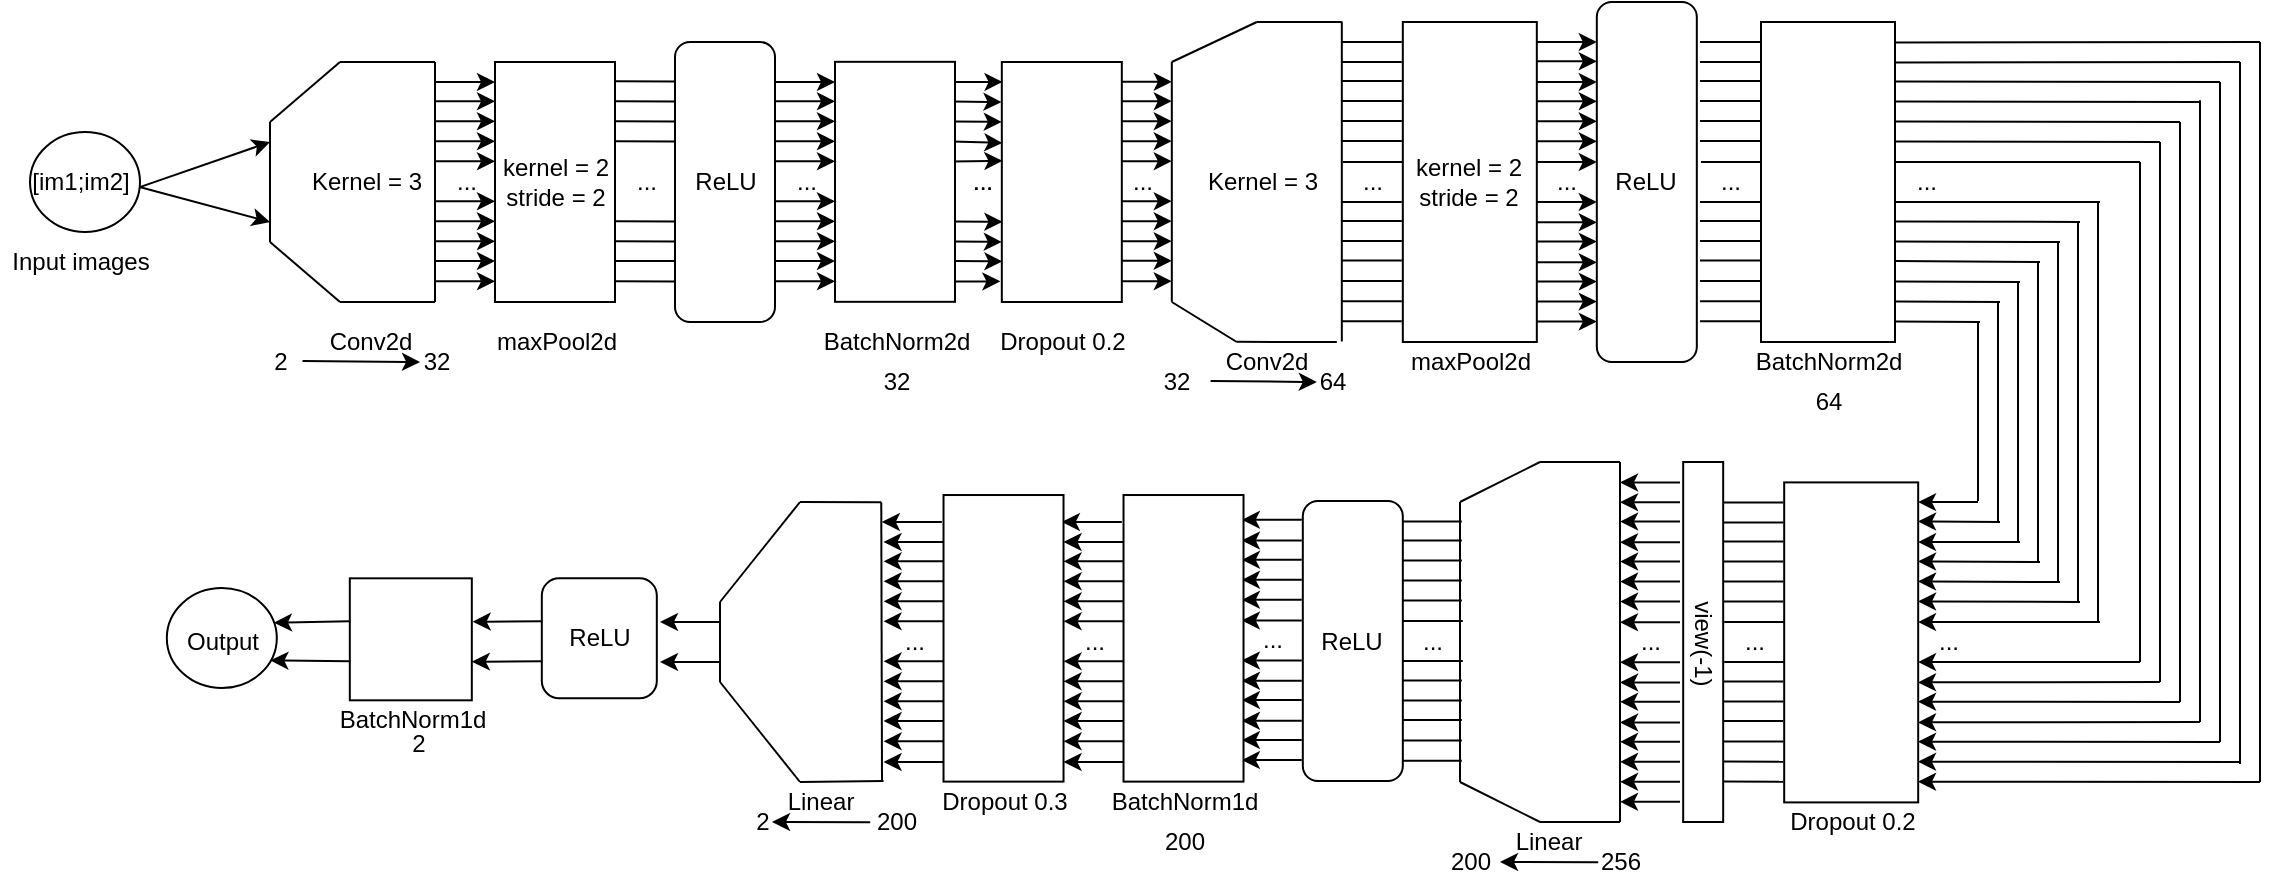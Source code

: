 <mxfile version="16.0.0" type="device"><diagram id="Kqt3sE1WoVr9j-gfIWgW" name="Page-1"><mxGraphModel dx="981" dy="481" grid="1" gridSize="10" guides="1" tooltips="1" connect="1" arrows="1" fold="1" page="1" pageScale="1" pageWidth="850" pageHeight="1100" math="0" shadow="0"><root><mxCell id="0"/><mxCell id="1" parent="0"/><mxCell id="og9dgQUjjF3SUv-0mcLc-16" value="Input images" style="text;html=1;align=center;verticalAlign=middle;resizable=0;points=[];autosize=1;strokeColor=none;fillColor=none;" vertex="1" parent="1"><mxGeometry x="10" y="450" width="80" height="20" as="geometry"/></mxCell><mxCell id="og9dgQUjjF3SUv-0mcLc-17" value="" style="endArrow=none;html=1;rounded=0;" edge="1" parent="1"><mxGeometry width="50" height="50" relative="1" as="geometry"><mxPoint x="145" y="390" as="sourcePoint"/><mxPoint x="180" y="360" as="targetPoint"/></mxGeometry></mxCell><mxCell id="og9dgQUjjF3SUv-0mcLc-18" value="" style="endArrow=none;html=1;rounded=0;" edge="1" parent="1"><mxGeometry width="50" height="50" relative="1" as="geometry"><mxPoint x="145" y="450" as="sourcePoint"/><mxPoint x="180" y="480" as="targetPoint"/></mxGeometry></mxCell><mxCell id="og9dgQUjjF3SUv-0mcLc-19" value="" style="endArrow=none;html=1;rounded=0;" edge="1" parent="1"><mxGeometry width="50" height="50" relative="1" as="geometry"><mxPoint x="145" y="450" as="sourcePoint"/><mxPoint x="145" y="390" as="targetPoint"/></mxGeometry></mxCell><mxCell id="og9dgQUjjF3SUv-0mcLc-20" value="" style="endArrow=none;html=1;rounded=0;" edge="1" parent="1"><mxGeometry width="50" height="50" relative="1" as="geometry"><mxPoint x="180" y="360" as="sourcePoint"/><mxPoint x="227.5" y="360" as="targetPoint"/></mxGeometry></mxCell><mxCell id="og9dgQUjjF3SUv-0mcLc-21" value="" style="endArrow=none;html=1;rounded=0;" edge="1" parent="1"><mxGeometry width="50" height="50" relative="1" as="geometry"><mxPoint x="227.5" y="480" as="sourcePoint"/><mxPoint x="227.5" y="360" as="targetPoint"/></mxGeometry></mxCell><mxCell id="og9dgQUjjF3SUv-0mcLc-22" value="" style="endArrow=none;html=1;rounded=0;" edge="1" parent="1"><mxGeometry width="50" height="50" relative="1" as="geometry"><mxPoint x="180" y="480" as="sourcePoint"/><mxPoint x="227.5" y="480" as="targetPoint"/></mxGeometry></mxCell><mxCell id="og9dgQUjjF3SUv-0mcLc-23" value="" style="ellipse;whiteSpace=wrap;html=1;" vertex="1" parent="1"><mxGeometry x="25" y="395" width="55" height="50" as="geometry"/></mxCell><mxCell id="og9dgQUjjF3SUv-0mcLc-24" value="[im1;im2]" style="text;html=1;align=center;verticalAlign=middle;resizable=0;points=[];autosize=1;strokeColor=none;fillColor=none;" vertex="1" parent="1"><mxGeometry x="20" y="410" width="60" height="20" as="geometry"/></mxCell><mxCell id="og9dgQUjjF3SUv-0mcLc-26" value="Conv2d" style="text;html=1;align=center;verticalAlign=middle;resizable=0;points=[];autosize=1;strokeColor=none;fillColor=none;" vertex="1" parent="1"><mxGeometry x="165" y="490" width="60" height="20" as="geometry"/></mxCell><mxCell id="og9dgQUjjF3SUv-0mcLc-27" value="2" style="text;html=1;align=center;verticalAlign=middle;resizable=0;points=[];autosize=1;strokeColor=none;fillColor=none;" vertex="1" parent="1"><mxGeometry x="140" y="500" width="20" height="20" as="geometry"/></mxCell><mxCell id="og9dgQUjjF3SUv-0mcLc-28" value="32" style="text;html=1;align=center;verticalAlign=middle;resizable=0;points=[];autosize=1;strokeColor=none;fillColor=none;" vertex="1" parent="1"><mxGeometry x="212.5" y="500" width="30" height="20" as="geometry"/></mxCell><mxCell id="og9dgQUjjF3SUv-0mcLc-29" value="" style="endArrow=classic;html=1;rounded=0;exitX=1.063;exitY=0.476;exitDx=0;exitDy=0;exitPerimeter=0;" edge="1" parent="1" source="og9dgQUjjF3SUv-0mcLc-27"><mxGeometry width="50" height="50" relative="1" as="geometry"><mxPoint x="180" y="540" as="sourcePoint"/><mxPoint x="220" y="510" as="targetPoint"/></mxGeometry></mxCell><mxCell id="og9dgQUjjF3SUv-0mcLc-31" value="" style="endArrow=classic;html=1;rounded=0;exitX=0.998;exitY=0.627;exitDx=0;exitDy=0;exitPerimeter=0;" edge="1" parent="1" source="og9dgQUjjF3SUv-0mcLc-24"><mxGeometry width="50" height="50" relative="1" as="geometry"><mxPoint x="75" y="420" as="sourcePoint"/><mxPoint x="145" y="400" as="targetPoint"/></mxGeometry></mxCell><mxCell id="og9dgQUjjF3SUv-0mcLc-32" value="" style="endArrow=classic;html=1;rounded=0;exitX=0.996;exitY=0.627;exitDx=0;exitDy=0;exitPerimeter=0;" edge="1" parent="1" source="og9dgQUjjF3SUv-0mcLc-24"><mxGeometry width="50" height="50" relative="1" as="geometry"><mxPoint x="75" y="420" as="sourcePoint"/><mxPoint x="145" y="440" as="targetPoint"/></mxGeometry></mxCell><mxCell id="og9dgQUjjF3SUv-0mcLc-33" value="" style="endArrow=none;html=1;rounded=0;entryX=0;entryY=0.143;entryDx=0;entryDy=0;entryPerimeter=0;" edge="1" parent="1"><mxGeometry width="50" height="50" relative="1" as="geometry"><mxPoint x="680.91" y="369.49" as="sourcePoint"/><mxPoint x="710.91" y="369.51" as="targetPoint"/></mxGeometry></mxCell><mxCell id="og9dgQUjjF3SUv-0mcLc-34" value="" style="endArrow=none;html=1;rounded=0;entryX=0;entryY=0.143;entryDx=0;entryDy=0;entryPerimeter=0;" edge="1" parent="1"><mxGeometry width="50" height="50" relative="1" as="geometry"><mxPoint x="680.91" y="379.49" as="sourcePoint"/><mxPoint x="710.91" y="379.51" as="targetPoint"/></mxGeometry></mxCell><mxCell id="og9dgQUjjF3SUv-0mcLc-35" value="" style="endArrow=none;html=1;rounded=0;entryX=0;entryY=0.143;entryDx=0;entryDy=0;entryPerimeter=0;" edge="1" parent="1"><mxGeometry width="50" height="50" relative="1" as="geometry"><mxPoint x="680.91" y="389.49" as="sourcePoint"/><mxPoint x="710.91" y="389.51" as="targetPoint"/></mxGeometry></mxCell><mxCell id="og9dgQUjjF3SUv-0mcLc-36" value="" style="endArrow=none;html=1;rounded=0;entryX=0;entryY=0.143;entryDx=0;entryDy=0;entryPerimeter=0;" edge="1" parent="1"><mxGeometry width="50" height="50" relative="1" as="geometry"><mxPoint x="680.91" y="399.49" as="sourcePoint"/><mxPoint x="710.91" y="399.51" as="targetPoint"/></mxGeometry></mxCell><mxCell id="og9dgQUjjF3SUv-0mcLc-37" value="" style="endArrow=none;html=1;rounded=0;entryX=0;entryY=0.143;entryDx=0;entryDy=0;entryPerimeter=0;" edge="1" parent="1"><mxGeometry width="50" height="50" relative="1" as="geometry"><mxPoint x="680.91" y="439.49" as="sourcePoint"/><mxPoint x="710.91" y="439.51" as="targetPoint"/></mxGeometry></mxCell><mxCell id="og9dgQUjjF3SUv-0mcLc-38" value="" style="endArrow=none;html=1;rounded=0;entryX=0;entryY=0.143;entryDx=0;entryDy=0;entryPerimeter=0;" edge="1" parent="1"><mxGeometry width="50" height="50" relative="1" as="geometry"><mxPoint x="680.91" y="449.49" as="sourcePoint"/><mxPoint x="710.91" y="449.51" as="targetPoint"/></mxGeometry></mxCell><mxCell id="og9dgQUjjF3SUv-0mcLc-39" value="" style="endArrow=none;html=1;rounded=0;entryX=0;entryY=0.143;entryDx=0;entryDy=0;entryPerimeter=0;" edge="1" parent="1"><mxGeometry width="50" height="50" relative="1" as="geometry"><mxPoint x="680.91" y="459.29" as="sourcePoint"/><mxPoint x="710.91" y="459.31" as="targetPoint"/></mxGeometry></mxCell><mxCell id="og9dgQUjjF3SUv-0mcLc-40" value="" style="endArrow=none;html=1;rounded=0;entryX=0;entryY=0.143;entryDx=0;entryDy=0;entryPerimeter=0;" edge="1" parent="1"><mxGeometry width="50" height="50" relative="1" as="geometry"><mxPoint x="680.91" y="469.49" as="sourcePoint"/><mxPoint x="710.91" y="469.51" as="targetPoint"/></mxGeometry></mxCell><mxCell id="og9dgQUjjF3SUv-0mcLc-41" value="..." style="text;html=1;align=center;verticalAlign=middle;resizable=0;points=[];autosize=1;strokeColor=none;fillColor=none;" vertex="1" parent="1"><mxGeometry x="680.91" y="409.8" width="30" height="20" as="geometry"/></mxCell><mxCell id="og9dgQUjjF3SUv-0mcLc-129" value="Kernel = 3" style="text;html=1;align=center;verticalAlign=middle;resizable=0;points=[];autosize=1;strokeColor=none;fillColor=none;" vertex="1" parent="1"><mxGeometry x="157.5" y="410" width="70" height="20" as="geometry"/></mxCell><mxCell id="og9dgQUjjF3SUv-0mcLc-152" value="kernel = 2&lt;br&gt;stride = 2" style="rounded=0;whiteSpace=wrap;html=1;" vertex="1" parent="1"><mxGeometry x="257.5" y="360" width="60" height="120" as="geometry"/></mxCell><mxCell id="og9dgQUjjF3SUv-0mcLc-153" value="" style="endArrow=classic;html=1;rounded=0;entryX=0;entryY=0;entryDx=0;entryDy=0;" edge="1" parent="1"><mxGeometry width="50" height="50" relative="1" as="geometry"><mxPoint x="227.5" y="370" as="sourcePoint"/><mxPoint x="257.5" y="370" as="targetPoint"/></mxGeometry></mxCell><mxCell id="og9dgQUjjF3SUv-0mcLc-154" value="" style="endArrow=classic;html=1;rounded=0;entryX=0;entryY=0;entryDx=0;entryDy=0;" edge="1" parent="1"><mxGeometry width="50" height="50" relative="1" as="geometry"><mxPoint x="227.5" y="379.67" as="sourcePoint"/><mxPoint x="257.5" y="379.67" as="targetPoint"/></mxGeometry></mxCell><mxCell id="og9dgQUjjF3SUv-0mcLc-155" value="" style="endArrow=classic;html=1;rounded=0;entryX=0;entryY=0;entryDx=0;entryDy=0;" edge="1" parent="1"><mxGeometry width="50" height="50" relative="1" as="geometry"><mxPoint x="227.5" y="399.67" as="sourcePoint"/><mxPoint x="257.5" y="399.67" as="targetPoint"/></mxGeometry></mxCell><mxCell id="og9dgQUjjF3SUv-0mcLc-156" value="" style="endArrow=classic;html=1;rounded=0;entryX=0;entryY=0;entryDx=0;entryDy=0;" edge="1" parent="1"><mxGeometry width="50" height="50" relative="1" as="geometry"><mxPoint x="227.5" y="439.67" as="sourcePoint"/><mxPoint x="257.5" y="439.67" as="targetPoint"/></mxGeometry></mxCell><mxCell id="og9dgQUjjF3SUv-0mcLc-157" value="" style="endArrow=classic;html=1;rounded=0;entryX=0;entryY=0;entryDx=0;entryDy=0;" edge="1" parent="1"><mxGeometry width="50" height="50" relative="1" as="geometry"><mxPoint x="227.5" y="459.5" as="sourcePoint"/><mxPoint x="257.5" y="459.5" as="targetPoint"/></mxGeometry></mxCell><mxCell id="og9dgQUjjF3SUv-0mcLc-158" value="" style="endArrow=classic;html=1;rounded=0;entryX=0;entryY=0;entryDx=0;entryDy=0;" edge="1" parent="1"><mxGeometry width="50" height="50" relative="1" as="geometry"><mxPoint x="227.5" y="389.67" as="sourcePoint"/><mxPoint x="257.5" y="389.67" as="targetPoint"/></mxGeometry></mxCell><mxCell id="og9dgQUjjF3SUv-0mcLc-159" value="" style="endArrow=classic;html=1;rounded=0;entryX=0;entryY=0;entryDx=0;entryDy=0;" edge="1" parent="1"><mxGeometry width="50" height="50" relative="1" as="geometry"><mxPoint x="227.5" y="409.67" as="sourcePoint"/><mxPoint x="257.5" y="409.67" as="targetPoint"/></mxGeometry></mxCell><mxCell id="og9dgQUjjF3SUv-0mcLc-160" value="" style="endArrow=classic;html=1;rounded=0;entryX=0;entryY=0;entryDx=0;entryDy=0;" edge="1" parent="1"><mxGeometry width="50" height="50" relative="1" as="geometry"><mxPoint x="227.5" y="429.67" as="sourcePoint"/><mxPoint x="257.5" y="429.67" as="targetPoint"/></mxGeometry></mxCell><mxCell id="og9dgQUjjF3SUv-0mcLc-161" value="" style="endArrow=classic;html=1;rounded=0;entryX=0;entryY=0;entryDx=0;entryDy=0;" edge="1" parent="1"><mxGeometry width="50" height="50" relative="1" as="geometry"><mxPoint x="227.5" y="449.67" as="sourcePoint"/><mxPoint x="257.5" y="449.67" as="targetPoint"/></mxGeometry></mxCell><mxCell id="og9dgQUjjF3SUv-0mcLc-162" value="" style="endArrow=classic;html=1;rounded=0;entryX=0;entryY=0;entryDx=0;entryDy=0;" edge="1" parent="1"><mxGeometry width="50" height="50" relative="1" as="geometry"><mxPoint x="227.5" y="469.67" as="sourcePoint"/><mxPoint x="257.5" y="469.67" as="targetPoint"/></mxGeometry></mxCell><mxCell id="og9dgQUjjF3SUv-0mcLc-163" value="..." style="text;html=1;align=center;verticalAlign=middle;resizable=0;points=[];autosize=1;strokeColor=none;fillColor=none;" vertex="1" parent="1"><mxGeometry x="227.5" y="409.91" width="30" height="20" as="geometry"/></mxCell><mxCell id="og9dgQUjjF3SUv-0mcLc-173" value="..." style="text;html=1;align=center;verticalAlign=middle;resizable=0;points=[];autosize=1;strokeColor=none;fillColor=none;" vertex="1" parent="1"><mxGeometry x="485.91" y="409.98" width="30" height="20" as="geometry"/></mxCell><mxCell id="og9dgQUjjF3SUv-0mcLc-175" value="maxPool2d" style="text;html=1;align=center;verticalAlign=middle;resizable=0;points=[];autosize=1;strokeColor=none;fillColor=none;" vertex="1" parent="1"><mxGeometry x="247.5" y="490" width="80" height="20" as="geometry"/></mxCell><mxCell id="og9dgQUjjF3SUv-0mcLc-177" value="" style="endArrow=classic;html=1;rounded=0;entryX=0;entryY=0;entryDx=0;entryDy=0;" edge="1" parent="1"><mxGeometry width="50" height="50" relative="1" as="geometry"><mxPoint x="565.91" y="369.91" as="sourcePoint"/><mxPoint x="595.91" y="369.91" as="targetPoint"/></mxGeometry></mxCell><mxCell id="og9dgQUjjF3SUv-0mcLc-178" value="" style="endArrow=classic;html=1;rounded=0;entryX=0;entryY=0;entryDx=0;entryDy=0;" edge="1" parent="1"><mxGeometry width="50" height="50" relative="1" as="geometry"><mxPoint x="565.91" y="379.58" as="sourcePoint"/><mxPoint x="595.91" y="379.58" as="targetPoint"/></mxGeometry></mxCell><mxCell id="og9dgQUjjF3SUv-0mcLc-179" value="" style="endArrow=classic;html=1;rounded=0;entryX=0;entryY=0;entryDx=0;entryDy=0;" edge="1" parent="1"><mxGeometry width="50" height="50" relative="1" as="geometry"><mxPoint x="565.91" y="399.58" as="sourcePoint"/><mxPoint x="595.91" y="399.58" as="targetPoint"/></mxGeometry></mxCell><mxCell id="og9dgQUjjF3SUv-0mcLc-180" value="" style="endArrow=classic;html=1;rounded=0;entryX=0;entryY=0;entryDx=0;entryDy=0;" edge="1" parent="1"><mxGeometry width="50" height="50" relative="1" as="geometry"><mxPoint x="565.91" y="439.58" as="sourcePoint"/><mxPoint x="595.91" y="439.58" as="targetPoint"/></mxGeometry></mxCell><mxCell id="og9dgQUjjF3SUv-0mcLc-181" value="" style="endArrow=classic;html=1;rounded=0;entryX=0;entryY=0;entryDx=0;entryDy=0;" edge="1" parent="1"><mxGeometry width="50" height="50" relative="1" as="geometry"><mxPoint x="565.91" y="459.41" as="sourcePoint"/><mxPoint x="595.91" y="459.41" as="targetPoint"/></mxGeometry></mxCell><mxCell id="og9dgQUjjF3SUv-0mcLc-182" value="" style="endArrow=classic;html=1;rounded=0;entryX=0;entryY=0;entryDx=0;entryDy=0;" edge="1" parent="1"><mxGeometry width="50" height="50" relative="1" as="geometry"><mxPoint x="565.91" y="389.58" as="sourcePoint"/><mxPoint x="595.91" y="389.58" as="targetPoint"/></mxGeometry></mxCell><mxCell id="og9dgQUjjF3SUv-0mcLc-183" value="" style="endArrow=classic;html=1;rounded=0;entryX=0;entryY=0;entryDx=0;entryDy=0;" edge="1" parent="1"><mxGeometry width="50" height="50" relative="1" as="geometry"><mxPoint x="565.91" y="409.58" as="sourcePoint"/><mxPoint x="595.91" y="409.58" as="targetPoint"/></mxGeometry></mxCell><mxCell id="og9dgQUjjF3SUv-0mcLc-184" value="" style="endArrow=classic;html=1;rounded=0;entryX=0;entryY=0;entryDx=0;entryDy=0;" edge="1" parent="1"><mxGeometry width="50" height="50" relative="1" as="geometry"><mxPoint x="565.91" y="429.58" as="sourcePoint"/><mxPoint x="595.91" y="429.58" as="targetPoint"/></mxGeometry></mxCell><mxCell id="og9dgQUjjF3SUv-0mcLc-185" value="" style="endArrow=classic;html=1;rounded=0;entryX=0;entryY=0;entryDx=0;entryDy=0;" edge="1" parent="1"><mxGeometry width="50" height="50" relative="1" as="geometry"><mxPoint x="565.91" y="449.58" as="sourcePoint"/><mxPoint x="595.91" y="449.58" as="targetPoint"/></mxGeometry></mxCell><mxCell id="og9dgQUjjF3SUv-0mcLc-186" value="" style="endArrow=classic;html=1;rounded=0;entryX=0;entryY=0;entryDx=0;entryDy=0;" edge="1" parent="1"><mxGeometry width="50" height="50" relative="1" as="geometry"><mxPoint x="565.91" y="469.58" as="sourcePoint"/><mxPoint x="595.91" y="469.58" as="targetPoint"/></mxGeometry></mxCell><mxCell id="og9dgQUjjF3SUv-0mcLc-187" value="..." style="text;html=1;align=center;verticalAlign=middle;resizable=0;points=[];autosize=1;strokeColor=none;fillColor=none;" vertex="1" parent="1"><mxGeometry x="565.91" y="409.82" width="30" height="20" as="geometry"/></mxCell><mxCell id="og9dgQUjjF3SUv-0mcLc-198" value="" style="endArrow=none;html=1;rounded=0;" edge="1" parent="1"><mxGeometry width="50" height="50" relative="1" as="geometry"><mxPoint x="595.91" y="479.91" as="sourcePoint"/><mxPoint x="595.91" y="359.91" as="targetPoint"/></mxGeometry></mxCell><mxCell id="og9dgQUjjF3SUv-0mcLc-199" value="" style="rounded=0;whiteSpace=wrap;html=1;" vertex="1" parent="1"><mxGeometry x="510.91" y="360" width="60" height="120" as="geometry"/></mxCell><mxCell id="og9dgQUjjF3SUv-0mcLc-201" value="Dropout 0.2" style="text;html=1;align=center;verticalAlign=middle;resizable=0;points=[];autosize=1;strokeColor=none;fillColor=none;" vertex="1" parent="1"><mxGeometry x="500.91" y="490" width="80" height="20" as="geometry"/></mxCell><mxCell id="og9dgQUjjF3SUv-0mcLc-224" value="" style="endArrow=none;html=1;rounded=0;" edge="1" parent="1"><mxGeometry width="50" height="50" relative="1" as="geometry"><mxPoint x="595.91" y="360" as="sourcePoint"/><mxPoint x="638.41" y="340" as="targetPoint"/></mxGeometry></mxCell><mxCell id="og9dgQUjjF3SUv-0mcLc-225" value="" style="endArrow=none;html=1;rounded=0;" edge="1" parent="1"><mxGeometry width="50" height="50" relative="1" as="geometry"><mxPoint x="595.91" y="480" as="sourcePoint"/><mxPoint x="628.41" y="500" as="targetPoint"/></mxGeometry></mxCell><mxCell id="og9dgQUjjF3SUv-0mcLc-227" value="" style="endArrow=none;html=1;rounded=0;" edge="1" parent="1"><mxGeometry width="50" height="50" relative="1" as="geometry"><mxPoint x="638.41" y="340" as="sourcePoint"/><mxPoint x="680.91" y="340" as="targetPoint"/></mxGeometry></mxCell><mxCell id="og9dgQUjjF3SUv-0mcLc-229" value="" style="endArrow=none;html=1;rounded=0;" edge="1" parent="1"><mxGeometry width="50" height="50" relative="1" as="geometry"><mxPoint x="628.41" y="499.92" as="sourcePoint"/><mxPoint x="678.41" y="500" as="targetPoint"/></mxGeometry></mxCell><mxCell id="og9dgQUjjF3SUv-0mcLc-230" value="Conv2d" style="text;html=1;align=center;verticalAlign=middle;resizable=0;points=[];autosize=1;strokeColor=none;fillColor=none;" vertex="1" parent="1"><mxGeometry x="613.41" y="500" width="60" height="20" as="geometry"/></mxCell><mxCell id="og9dgQUjjF3SUv-0mcLc-231" value="32" style="text;html=1;align=center;verticalAlign=middle;resizable=0;points=[];autosize=1;strokeColor=none;fillColor=none;" vertex="1" parent="1"><mxGeometry x="583.41" y="510.0" width="30" height="20" as="geometry"/></mxCell><mxCell id="og9dgQUjjF3SUv-0mcLc-232" value="64" style="text;html=1;align=center;verticalAlign=middle;resizable=0;points=[];autosize=1;strokeColor=none;fillColor=none;" vertex="1" parent="1"><mxGeometry x="660.91" y="510.0" width="30" height="20" as="geometry"/></mxCell><mxCell id="og9dgQUjjF3SUv-0mcLc-233" value="" style="endArrow=classic;html=1;rounded=0;exitX=1.063;exitY=0.476;exitDx=0;exitDy=0;exitPerimeter=0;" edge="1" parent="1" source="og9dgQUjjF3SUv-0mcLc-231"><mxGeometry width="50" height="50" relative="1" as="geometry"><mxPoint x="628.41" y="550" as="sourcePoint"/><mxPoint x="668.41" y="520" as="targetPoint"/></mxGeometry></mxCell><mxCell id="og9dgQUjjF3SUv-0mcLc-234" value="Kernel = 3" style="text;html=1;align=center;verticalAlign=middle;resizable=0;points=[];autosize=1;strokeColor=none;fillColor=none;" vertex="1" parent="1"><mxGeometry x="605.91" y="409.8" width="70" height="20" as="geometry"/></mxCell><mxCell id="og9dgQUjjF3SUv-0mcLc-262" value="" style="endArrow=classic;html=1;rounded=0;entryX=0.006;entryY=0.083;entryDx=0;entryDy=0;entryPerimeter=0;" edge="1" parent="1" target="og9dgQUjjF3SUv-0mcLc-199"><mxGeometry width="50" height="50" relative="1" as="geometry"><mxPoint x="485.91" y="370.05" as="sourcePoint"/><mxPoint x="508.41" y="370" as="targetPoint"/></mxGeometry></mxCell><mxCell id="og9dgQUjjF3SUv-0mcLc-263" value="" style="endArrow=classic;html=1;rounded=0;entryX=-0.003;entryY=0.167;entryDx=0;entryDy=0;entryPerimeter=0;" edge="1" parent="1" target="og9dgQUjjF3SUv-0mcLc-199"><mxGeometry width="50" height="50" relative="1" as="geometry"><mxPoint x="485.91" y="379.72" as="sourcePoint"/><mxPoint x="508.41" y="380" as="targetPoint"/></mxGeometry></mxCell><mxCell id="og9dgQUjjF3SUv-0mcLc-264" value="" style="endArrow=classic;html=1;rounded=0;entryX=0.005;entryY=0.337;entryDx=0;entryDy=0;entryPerimeter=0;" edge="1" parent="1" target="og9dgQUjjF3SUv-0mcLc-199"><mxGeometry width="50" height="50" relative="1" as="geometry"><mxPoint x="485.91" y="399.72" as="sourcePoint"/><mxPoint x="508.41" y="400" as="targetPoint"/></mxGeometry></mxCell><mxCell id="og9dgQUjjF3SUv-0mcLc-265" value="" style="endArrow=classic;html=1;rounded=0;entryX=0.005;entryY=0.666;entryDx=0;entryDy=0;entryPerimeter=0;" edge="1" parent="1" target="og9dgQUjjF3SUv-0mcLc-199"><mxGeometry width="50" height="50" relative="1" as="geometry"><mxPoint x="485.91" y="439.72" as="sourcePoint"/><mxPoint x="508.41" y="440" as="targetPoint"/></mxGeometry></mxCell><mxCell id="og9dgQUjjF3SUv-0mcLc-266" value="" style="endArrow=classic;html=1;rounded=0;entryX=0.005;entryY=0.831;entryDx=0;entryDy=0;entryPerimeter=0;" edge="1" parent="1" target="og9dgQUjjF3SUv-0mcLc-199"><mxGeometry width="50" height="50" relative="1" as="geometry"><mxPoint x="485.91" y="459.55" as="sourcePoint"/><mxPoint x="508.41" y="460" as="targetPoint"/></mxGeometry></mxCell><mxCell id="og9dgQUjjF3SUv-0mcLc-267" value="" style="endArrow=classic;html=1;rounded=0;entryX=0;entryY=0.25;entryDx=0;entryDy=0;" edge="1" parent="1" target="og9dgQUjjF3SUv-0mcLc-199"><mxGeometry width="50" height="50" relative="1" as="geometry"><mxPoint x="485.91" y="389.72" as="sourcePoint"/><mxPoint x="508.41" y="390" as="targetPoint"/></mxGeometry></mxCell><mxCell id="og9dgQUjjF3SUv-0mcLc-268" value="" style="endArrow=classic;html=1;rounded=0;entryX=0.843;entryY=-0.029;entryDx=0;entryDy=0;entryPerimeter=0;" edge="1" parent="1" target="og9dgQUjjF3SUv-0mcLc-271"><mxGeometry width="50" height="50" relative="1" as="geometry"><mxPoint x="485.91" y="409.72" as="sourcePoint"/><mxPoint x="515.91" y="409.72" as="targetPoint"/></mxGeometry></mxCell><mxCell id="og9dgQUjjF3SUv-0mcLc-269" value="" style="endArrow=classic;html=1;rounded=0;entryX=0;entryY=0.75;entryDx=0;entryDy=0;" edge="1" parent="1" target="og9dgQUjjF3SUv-0mcLc-199"><mxGeometry width="50" height="50" relative="1" as="geometry"><mxPoint x="485.91" y="449.72" as="sourcePoint"/><mxPoint x="508.41" y="450" as="targetPoint"/></mxGeometry></mxCell><mxCell id="og9dgQUjjF3SUv-0mcLc-270" value="" style="endArrow=classic;html=1;rounded=0;entryX=-0.012;entryY=0.914;entryDx=0;entryDy=0;entryPerimeter=0;" edge="1" parent="1" target="og9dgQUjjF3SUv-0mcLc-199"><mxGeometry width="50" height="50" relative="1" as="geometry"><mxPoint x="485.91" y="469.72" as="sourcePoint"/><mxPoint x="508.41" y="470" as="targetPoint"/></mxGeometry></mxCell><mxCell id="og9dgQUjjF3SUv-0mcLc-271" value="..." style="text;html=1;align=center;verticalAlign=middle;resizable=0;points=[];autosize=1;strokeColor=none;fillColor=none;" vertex="1" parent="1"><mxGeometry x="485.91" y="409.96" width="30" height="20" as="geometry"/></mxCell><mxCell id="og9dgQUjjF3SUv-0mcLc-272" value="" style="endArrow=none;html=1;rounded=0;" edge="1" parent="1"><mxGeometry width="50" height="50" relative="1" as="geometry"><mxPoint x="680.91" y="499.8" as="sourcePoint"/><mxPoint x="680.91" y="339.8" as="targetPoint"/></mxGeometry></mxCell><mxCell id="og9dgQUjjF3SUv-0mcLc-273" value="" style="endArrow=none;html=1;rounded=0;entryX=0;entryY=0.143;entryDx=0;entryDy=0;entryPerimeter=0;" edge="1" parent="1"><mxGeometry width="50" height="50" relative="1" as="geometry"><mxPoint x="680.91" y="479.6" as="sourcePoint"/><mxPoint x="710.91" y="479.62" as="targetPoint"/></mxGeometry></mxCell><mxCell id="og9dgQUjjF3SUv-0mcLc-274" value="" style="endArrow=none;html=1;rounded=0;entryX=0;entryY=0.143;entryDx=0;entryDy=0;entryPerimeter=0;" edge="1" parent="1"><mxGeometry width="50" height="50" relative="1" as="geometry"><mxPoint x="680.91" y="489.6" as="sourcePoint"/><mxPoint x="710.91" y="489.62" as="targetPoint"/></mxGeometry></mxCell><mxCell id="og9dgQUjjF3SUv-0mcLc-275" value="" style="endArrow=none;html=1;rounded=0;entryX=0;entryY=0.143;entryDx=0;entryDy=0;entryPerimeter=0;fontStyle=1" edge="1" parent="1"><mxGeometry width="50" height="50" relative="1" as="geometry"><mxPoint x="680.91" y="360.0" as="sourcePoint"/><mxPoint x="710.91" y="360.02" as="targetPoint"/></mxGeometry></mxCell><mxCell id="og9dgQUjjF3SUv-0mcLc-276" value="" style="endArrow=none;html=1;rounded=0;entryX=0;entryY=0.143;entryDx=0;entryDy=0;entryPerimeter=0;" edge="1" parent="1"><mxGeometry width="50" height="50" relative="1" as="geometry"><mxPoint x="680.91" y="350.0" as="sourcePoint"/><mxPoint x="710.91" y="350.02" as="targetPoint"/></mxGeometry></mxCell><mxCell id="og9dgQUjjF3SUv-0mcLc-277" value="&lt;span&gt;kernel = 2&lt;/span&gt;&lt;br&gt;&lt;span&gt;stride = 2&lt;/span&gt;" style="rounded=0;whiteSpace=wrap;html=1;" vertex="1" parent="1"><mxGeometry x="711.41" y="340" width="67" height="160" as="geometry"/></mxCell><mxCell id="og9dgQUjjF3SUv-0mcLc-278" value="maxPool2d" style="text;html=1;align=center;verticalAlign=middle;resizable=0;points=[];autosize=1;strokeColor=none;fillColor=none;" vertex="1" parent="1"><mxGeometry x="704.91" y="500" width="80" height="20" as="geometry"/></mxCell><mxCell id="og9dgQUjjF3SUv-0mcLc-319" value="ReLU" style="rounded=1;whiteSpace=wrap;html=1;" vertex="1" parent="1"><mxGeometry x="347.5" y="350" width="50" height="140" as="geometry"/></mxCell><mxCell id="og9dgQUjjF3SUv-0mcLc-320" value="" style="endArrow=classic;html=1;rounded=0;entryX=0;entryY=0;entryDx=0;entryDy=0;" edge="1" parent="1"><mxGeometry width="50" height="50" relative="1" as="geometry"><mxPoint x="397.5" y="370" as="sourcePoint"/><mxPoint x="427.5" y="370" as="targetPoint"/></mxGeometry></mxCell><mxCell id="og9dgQUjjF3SUv-0mcLc-321" value="" style="endArrow=classic;html=1;rounded=0;entryX=0;entryY=0;entryDx=0;entryDy=0;" edge="1" parent="1"><mxGeometry width="50" height="50" relative="1" as="geometry"><mxPoint x="397.5" y="379.67" as="sourcePoint"/><mxPoint x="427.5" y="379.67" as="targetPoint"/></mxGeometry></mxCell><mxCell id="og9dgQUjjF3SUv-0mcLc-322" value="" style="endArrow=classic;html=1;rounded=0;entryX=0;entryY=0;entryDx=0;entryDy=0;" edge="1" parent="1"><mxGeometry width="50" height="50" relative="1" as="geometry"><mxPoint x="397.5" y="399.67" as="sourcePoint"/><mxPoint x="427.5" y="399.67" as="targetPoint"/></mxGeometry></mxCell><mxCell id="og9dgQUjjF3SUv-0mcLc-323" value="" style="endArrow=classic;html=1;rounded=0;entryX=0;entryY=0;entryDx=0;entryDy=0;" edge="1" parent="1"><mxGeometry width="50" height="50" relative="1" as="geometry"><mxPoint x="397.5" y="439.67" as="sourcePoint"/><mxPoint x="427.5" y="439.67" as="targetPoint"/></mxGeometry></mxCell><mxCell id="og9dgQUjjF3SUv-0mcLc-324" value="" style="endArrow=classic;html=1;rounded=0;entryX=0;entryY=0;entryDx=0;entryDy=0;" edge="1" parent="1"><mxGeometry width="50" height="50" relative="1" as="geometry"><mxPoint x="397.5" y="459.5" as="sourcePoint"/><mxPoint x="427.5" y="459.5" as="targetPoint"/></mxGeometry></mxCell><mxCell id="og9dgQUjjF3SUv-0mcLc-325" value="" style="endArrow=classic;html=1;rounded=0;entryX=0;entryY=0;entryDx=0;entryDy=0;" edge="1" parent="1"><mxGeometry width="50" height="50" relative="1" as="geometry"><mxPoint x="397.5" y="389.67" as="sourcePoint"/><mxPoint x="427.5" y="389.67" as="targetPoint"/></mxGeometry></mxCell><mxCell id="og9dgQUjjF3SUv-0mcLc-326" value="" style="endArrow=classic;html=1;rounded=0;entryX=0;entryY=0;entryDx=0;entryDy=0;" edge="1" parent="1"><mxGeometry width="50" height="50" relative="1" as="geometry"><mxPoint x="397.5" y="409.67" as="sourcePoint"/><mxPoint x="427.5" y="409.67" as="targetPoint"/></mxGeometry></mxCell><mxCell id="og9dgQUjjF3SUv-0mcLc-327" value="" style="endArrow=classic;html=1;rounded=0;entryX=0;entryY=0;entryDx=0;entryDy=0;" edge="1" parent="1"><mxGeometry width="50" height="50" relative="1" as="geometry"><mxPoint x="397.5" y="429.67" as="sourcePoint"/><mxPoint x="427.5" y="429.67" as="targetPoint"/></mxGeometry></mxCell><mxCell id="og9dgQUjjF3SUv-0mcLc-328" value="" style="endArrow=classic;html=1;rounded=0;entryX=0;entryY=0;entryDx=0;entryDy=0;" edge="1" parent="1"><mxGeometry width="50" height="50" relative="1" as="geometry"><mxPoint x="397.5" y="449.67" as="sourcePoint"/><mxPoint x="427.5" y="449.67" as="targetPoint"/></mxGeometry></mxCell><mxCell id="og9dgQUjjF3SUv-0mcLc-329" value="" style="endArrow=classic;html=1;rounded=0;entryX=0;entryY=0;entryDx=0;entryDy=0;" edge="1" parent="1"><mxGeometry width="50" height="50" relative="1" as="geometry"><mxPoint x="397.5" y="469.67" as="sourcePoint"/><mxPoint x="427.5" y="469.67" as="targetPoint"/></mxGeometry></mxCell><mxCell id="og9dgQUjjF3SUv-0mcLc-330" value="..." style="text;html=1;align=center;verticalAlign=middle;resizable=0;points=[];autosize=1;strokeColor=none;fillColor=none;" vertex="1" parent="1"><mxGeometry x="397.5" y="409.91" width="30" height="20" as="geometry"/></mxCell><mxCell id="og9dgQUjjF3SUv-0mcLc-331" value="" style="endArrow=none;html=1;rounded=0;" edge="1" parent="1"><mxGeometry width="50" height="50" relative="1" as="geometry"><mxPoint x="317.5" y="480" as="sourcePoint"/><mxPoint x="317.5" y="360" as="targetPoint"/></mxGeometry></mxCell><mxCell id="og9dgQUjjF3SUv-0mcLc-332" value="" style="endArrow=none;html=1;rounded=0;entryX=0;entryY=0.143;entryDx=0;entryDy=0;entryPerimeter=0;" edge="1" parent="1"><mxGeometry width="50" height="50" relative="1" as="geometry"><mxPoint x="317.5" y="369.67" as="sourcePoint"/><mxPoint x="347.5" y="369.69" as="targetPoint"/></mxGeometry></mxCell><mxCell id="og9dgQUjjF3SUv-0mcLc-333" value="" style="endArrow=none;html=1;rounded=0;entryX=0;entryY=0.143;entryDx=0;entryDy=0;entryPerimeter=0;" edge="1" parent="1"><mxGeometry width="50" height="50" relative="1" as="geometry"><mxPoint x="317.5" y="379.67" as="sourcePoint"/><mxPoint x="347.5" y="379.69" as="targetPoint"/></mxGeometry></mxCell><mxCell id="og9dgQUjjF3SUv-0mcLc-334" value="" style="endArrow=none;html=1;rounded=0;entryX=0;entryY=0.143;entryDx=0;entryDy=0;entryPerimeter=0;" edge="1" parent="1"><mxGeometry width="50" height="50" relative="1" as="geometry"><mxPoint x="317.5" y="389.67" as="sourcePoint"/><mxPoint x="347.5" y="389.69" as="targetPoint"/></mxGeometry></mxCell><mxCell id="og9dgQUjjF3SUv-0mcLc-335" value="" style="endArrow=none;html=1;rounded=0;entryX=0;entryY=0.143;entryDx=0;entryDy=0;entryPerimeter=0;" edge="1" parent="1"><mxGeometry width="50" height="50" relative="1" as="geometry"><mxPoint x="317.5" y="399.67" as="sourcePoint"/><mxPoint x="347.5" y="399.69" as="targetPoint"/></mxGeometry></mxCell><mxCell id="og9dgQUjjF3SUv-0mcLc-336" value="" style="endArrow=none;html=1;rounded=0;entryX=0;entryY=0.143;entryDx=0;entryDy=0;entryPerimeter=0;" edge="1" parent="1"><mxGeometry width="50" height="50" relative="1" as="geometry"><mxPoint x="317.5" y="439.67" as="sourcePoint"/><mxPoint x="347.5" y="439.69" as="targetPoint"/></mxGeometry></mxCell><mxCell id="og9dgQUjjF3SUv-0mcLc-337" value="" style="endArrow=none;html=1;rounded=0;entryX=0;entryY=0.143;entryDx=0;entryDy=0;entryPerimeter=0;" edge="1" parent="1"><mxGeometry width="50" height="50" relative="1" as="geometry"><mxPoint x="317.5" y="449.67" as="sourcePoint"/><mxPoint x="347.5" y="449.69" as="targetPoint"/></mxGeometry></mxCell><mxCell id="og9dgQUjjF3SUv-0mcLc-338" value="" style="endArrow=none;html=1;rounded=0;entryX=0;entryY=0.143;entryDx=0;entryDy=0;entryPerimeter=0;" edge="1" parent="1"><mxGeometry width="50" height="50" relative="1" as="geometry"><mxPoint x="317.5" y="459.47" as="sourcePoint"/><mxPoint x="347.5" y="459.49" as="targetPoint"/></mxGeometry></mxCell><mxCell id="og9dgQUjjF3SUv-0mcLc-339" value="" style="endArrow=none;html=1;rounded=0;entryX=0;entryY=0.143;entryDx=0;entryDy=0;entryPerimeter=0;" edge="1" parent="1"><mxGeometry width="50" height="50" relative="1" as="geometry"><mxPoint x="317.5" y="469.67" as="sourcePoint"/><mxPoint x="347.5" y="469.69" as="targetPoint"/></mxGeometry></mxCell><mxCell id="og9dgQUjjF3SUv-0mcLc-340" value="..." style="text;html=1;align=center;verticalAlign=middle;resizable=0;points=[];autosize=1;strokeColor=none;fillColor=none;" vertex="1" parent="1"><mxGeometry x="317.5" y="409.98" width="30" height="20" as="geometry"/></mxCell><mxCell id="og9dgQUjjF3SUv-0mcLc-343" value="" style="rounded=0;whiteSpace=wrap;html=1;" vertex="1" parent="1"><mxGeometry x="427.5" y="359.91" width="60" height="120" as="geometry"/></mxCell><mxCell id="og9dgQUjjF3SUv-0mcLc-344" value="BatchNorm2d" style="text;html=1;align=center;verticalAlign=middle;resizable=0;points=[];autosize=1;strokeColor=none;fillColor=none;" vertex="1" parent="1"><mxGeometry x="412.5" y="490" width="90" height="20" as="geometry"/></mxCell><mxCell id="og9dgQUjjF3SUv-0mcLc-345" value="32" style="text;html=1;align=center;verticalAlign=middle;resizable=0;points=[];autosize=1;strokeColor=none;fillColor=none;" vertex="1" parent="1"><mxGeometry x="442.5" y="510" width="30" height="20" as="geometry"/></mxCell><mxCell id="og9dgQUjjF3SUv-0mcLc-362" value="" style="endArrow=none;html=1;rounded=0;entryX=0;entryY=0.143;entryDx=0;entryDy=0;entryPerimeter=0;" edge="1" parent="1"><mxGeometry width="50" height="50" relative="1" as="geometry"><mxPoint x="871.59" y="599.69" as="sourcePoint"/><mxPoint x="901.59" y="599.71" as="targetPoint"/></mxGeometry></mxCell><mxCell id="og9dgQUjjF3SUv-0mcLc-363" value="" style="endArrow=none;html=1;rounded=0;entryX=0;entryY=0.143;entryDx=0;entryDy=0;entryPerimeter=0;" edge="1" parent="1"><mxGeometry width="50" height="50" relative="1" as="geometry"><mxPoint x="871.59" y="609.69" as="sourcePoint"/><mxPoint x="901.59" y="609.71" as="targetPoint"/></mxGeometry></mxCell><mxCell id="og9dgQUjjF3SUv-0mcLc-364" value="" style="endArrow=none;html=1;rounded=0;entryX=0;entryY=0.143;entryDx=0;entryDy=0;entryPerimeter=0;" edge="1" parent="1"><mxGeometry width="50" height="50" relative="1" as="geometry"><mxPoint x="871.59" y="619.69" as="sourcePoint"/><mxPoint x="901.59" y="619.71" as="targetPoint"/></mxGeometry></mxCell><mxCell id="og9dgQUjjF3SUv-0mcLc-365" value="" style="endArrow=none;html=1;rounded=0;entryX=0;entryY=0.143;entryDx=0;entryDy=0;entryPerimeter=0;" edge="1" parent="1"><mxGeometry width="50" height="50" relative="1" as="geometry"><mxPoint x="871.59" y="629.69" as="sourcePoint"/><mxPoint x="901.59" y="629.71" as="targetPoint"/></mxGeometry></mxCell><mxCell id="og9dgQUjjF3SUv-0mcLc-366" value="" style="endArrow=none;html=1;rounded=0;entryX=0;entryY=0.143;entryDx=0;entryDy=0;entryPerimeter=0;" edge="1" parent="1"><mxGeometry width="50" height="50" relative="1" as="geometry"><mxPoint x="871.59" y="669.69" as="sourcePoint"/><mxPoint x="901.59" y="669.71" as="targetPoint"/></mxGeometry></mxCell><mxCell id="og9dgQUjjF3SUv-0mcLc-367" value="" style="endArrow=none;html=1;rounded=0;entryX=0;entryY=0.143;entryDx=0;entryDy=0;entryPerimeter=0;" edge="1" parent="1"><mxGeometry width="50" height="50" relative="1" as="geometry"><mxPoint x="871.59" y="679.69" as="sourcePoint"/><mxPoint x="901.59" y="679.71" as="targetPoint"/></mxGeometry></mxCell><mxCell id="og9dgQUjjF3SUv-0mcLc-368" value="" style="endArrow=none;html=1;rounded=0;entryX=0;entryY=0.143;entryDx=0;entryDy=0;entryPerimeter=0;" edge="1" parent="1"><mxGeometry width="50" height="50" relative="1" as="geometry"><mxPoint x="871.59" y="689.49" as="sourcePoint"/><mxPoint x="901.59" y="689.51" as="targetPoint"/></mxGeometry></mxCell><mxCell id="og9dgQUjjF3SUv-0mcLc-369" value="" style="endArrow=none;html=1;rounded=0;entryX=0;entryY=0.143;entryDx=0;entryDy=0;entryPerimeter=0;" edge="1" parent="1"><mxGeometry width="50" height="50" relative="1" as="geometry"><mxPoint x="871.59" y="699.69" as="sourcePoint"/><mxPoint x="901.59" y="699.71" as="targetPoint"/></mxGeometry></mxCell><mxCell id="og9dgQUjjF3SUv-0mcLc-370" value="..." style="text;html=1;align=center;verticalAlign=middle;resizable=0;points=[];autosize=1;strokeColor=none;fillColor=none;" vertex="1" parent="1"><mxGeometry x="871.59" y="640" width="30" height="20" as="geometry"/></mxCell><mxCell id="og9dgQUjjF3SUv-0mcLc-372" value="" style="endArrow=none;html=1;rounded=0;entryX=0;entryY=0.143;entryDx=0;entryDy=0;entryPerimeter=0;" edge="1" parent="1"><mxGeometry width="50" height="50" relative="1" as="geometry"><mxPoint x="871.59" y="709.8" as="sourcePoint"/><mxPoint x="901.59" y="709.82" as="targetPoint"/></mxGeometry></mxCell><mxCell id="og9dgQUjjF3SUv-0mcLc-373" value="" style="endArrow=none;html=1;rounded=0;entryX=0;entryY=0.143;entryDx=0;entryDy=0;entryPerimeter=0;" edge="1" parent="1"><mxGeometry width="50" height="50" relative="1" as="geometry"><mxPoint x="871.59" y="719.8" as="sourcePoint"/><mxPoint x="901.59" y="719.82" as="targetPoint"/></mxGeometry></mxCell><mxCell id="og9dgQUjjF3SUv-0mcLc-374" value="" style="endArrow=none;html=1;rounded=0;entryX=0;entryY=0.143;entryDx=0;entryDy=0;entryPerimeter=0;fontStyle=1" edge="1" parent="1"><mxGeometry width="50" height="50" relative="1" as="geometry"><mxPoint x="871.59" y="590.2" as="sourcePoint"/><mxPoint x="901.59" y="590.22" as="targetPoint"/></mxGeometry></mxCell><mxCell id="og9dgQUjjF3SUv-0mcLc-375" value="" style="endArrow=none;html=1;rounded=0;entryX=0;entryY=0.143;entryDx=0;entryDy=0;entryPerimeter=0;" edge="1" parent="1"><mxGeometry width="50" height="50" relative="1" as="geometry"><mxPoint x="871.59" y="580.2" as="sourcePoint"/><mxPoint x="901.59" y="580.22" as="targetPoint"/></mxGeometry></mxCell><mxCell id="og9dgQUjjF3SUv-0mcLc-376" value="" style="rounded=0;whiteSpace=wrap;html=1;" vertex="1" parent="1"><mxGeometry x="902.09" y="570.2" width="67" height="160" as="geometry"/></mxCell><mxCell id="og9dgQUjjF3SUv-0mcLc-377" value="Dropout 0.2" style="text;html=1;align=center;verticalAlign=middle;resizable=0;points=[];autosize=1;strokeColor=none;fillColor=none;" vertex="1" parent="1"><mxGeometry x="895.59" y="730.2" width="80" height="20" as="geometry"/></mxCell><mxCell id="og9dgQUjjF3SUv-0mcLc-378" value="" style="endArrow=classic;html=1;rounded=0;" edge="1" parent="1"><mxGeometry width="50" height="50" relative="1" as="geometry"><mxPoint x="778.41" y="350" as="sourcePoint"/><mxPoint x="808.41" y="350" as="targetPoint"/></mxGeometry></mxCell><mxCell id="og9dgQUjjF3SUv-0mcLc-379" value="" style="endArrow=classic;html=1;rounded=0;" edge="1" parent="1"><mxGeometry width="50" height="50" relative="1" as="geometry"><mxPoint x="778.41" y="359.68" as="sourcePoint"/><mxPoint x="808.41" y="359.68" as="targetPoint"/></mxGeometry></mxCell><mxCell id="og9dgQUjjF3SUv-0mcLc-382" value="" style="endArrow=classic;html=1;rounded=0;" edge="1" parent="1"><mxGeometry width="50" height="50" relative="1" as="geometry"><mxPoint x="778.41" y="370" as="sourcePoint"/><mxPoint x="808.41" y="370" as="targetPoint"/></mxGeometry></mxCell><mxCell id="og9dgQUjjF3SUv-0mcLc-383" value="" style="endArrow=classic;html=1;rounded=0;" edge="1" parent="1"><mxGeometry width="50" height="50" relative="1" as="geometry"><mxPoint x="778.41" y="379.68" as="sourcePoint"/><mxPoint x="808.41" y="379.68" as="targetPoint"/></mxGeometry></mxCell><mxCell id="og9dgQUjjF3SUv-0mcLc-386" value="" style="endArrow=classic;html=1;rounded=0;" edge="1" parent="1"><mxGeometry width="50" height="50" relative="1" as="geometry"><mxPoint x="778.41" y="389.68" as="sourcePoint"/><mxPoint x="808.41" y="389.68" as="targetPoint"/></mxGeometry></mxCell><mxCell id="og9dgQUjjF3SUv-0mcLc-387" value="" style="endArrow=classic;html=1;rounded=0;" edge="1" parent="1"><mxGeometry width="50" height="50" relative="1" as="geometry"><mxPoint x="778.41" y="399.68" as="sourcePoint"/><mxPoint x="808.41" y="399.68" as="targetPoint"/></mxGeometry></mxCell><mxCell id="og9dgQUjjF3SUv-0mcLc-388" value="" style="endArrow=classic;html=1;rounded=0;" edge="1" parent="1"><mxGeometry width="50" height="50" relative="1" as="geometry"><mxPoint x="778.41" y="440.13" as="sourcePoint"/><mxPoint x="808.41" y="440.13" as="targetPoint"/></mxGeometry></mxCell><mxCell id="og9dgQUjjF3SUv-0mcLc-389" value="" style="endArrow=classic;html=1;rounded=0;" edge="1" parent="1"><mxGeometry width="50" height="50" relative="1" as="geometry"><mxPoint x="778.41" y="449.81" as="sourcePoint"/><mxPoint x="808.41" y="449.81" as="targetPoint"/></mxGeometry></mxCell><mxCell id="og9dgQUjjF3SUv-0mcLc-390" value="" style="endArrow=classic;html=1;rounded=0;" edge="1" parent="1"><mxGeometry width="50" height="50" relative="1" as="geometry"><mxPoint x="778.41" y="460.13" as="sourcePoint"/><mxPoint x="808.41" y="460.13" as="targetPoint"/></mxGeometry></mxCell><mxCell id="og9dgQUjjF3SUv-0mcLc-391" value="" style="endArrow=classic;html=1;rounded=0;" edge="1" parent="1"><mxGeometry width="50" height="50" relative="1" as="geometry"><mxPoint x="778.41" y="469.81" as="sourcePoint"/><mxPoint x="808.41" y="469.81" as="targetPoint"/></mxGeometry></mxCell><mxCell id="og9dgQUjjF3SUv-0mcLc-392" value="" style="endArrow=classic;html=1;rounded=0;" edge="1" parent="1"><mxGeometry width="50" height="50" relative="1" as="geometry"><mxPoint x="778.41" y="479.81" as="sourcePoint"/><mxPoint x="808.41" y="479.81" as="targetPoint"/></mxGeometry></mxCell><mxCell id="og9dgQUjjF3SUv-0mcLc-393" value="" style="endArrow=classic;html=1;rounded=0;" edge="1" parent="1"><mxGeometry width="50" height="50" relative="1" as="geometry"><mxPoint x="778.41" y="489.81" as="sourcePoint"/><mxPoint x="808.41" y="489.81" as="targetPoint"/></mxGeometry></mxCell><mxCell id="og9dgQUjjF3SUv-0mcLc-394" value="..." style="text;html=1;align=center;verticalAlign=middle;resizable=0;points=[];autosize=1;strokeColor=none;fillColor=none;" vertex="1" parent="1"><mxGeometry x="778.41" y="409.8" width="30" height="20" as="geometry"/></mxCell><mxCell id="og9dgQUjjF3SUv-0mcLc-395" value="" style="endArrow=none;html=1;rounded=0;entryX=0;entryY=0.143;entryDx=0;entryDy=0;entryPerimeter=0;" edge="1" parent="1"><mxGeometry width="50" height="50" relative="1" as="geometry"><mxPoint x="680.91" y="430" as="sourcePoint"/><mxPoint x="710.91" y="430.02" as="targetPoint"/></mxGeometry></mxCell><mxCell id="og9dgQUjjF3SUv-0mcLc-396" value="" style="endArrow=none;html=1;rounded=0;entryX=0;entryY=0.143;entryDx=0;entryDy=0;entryPerimeter=0;" edge="1" parent="1"><mxGeometry width="50" height="50" relative="1" as="geometry"><mxPoint x="681.41" y="410" as="sourcePoint"/><mxPoint x="711.41" y="410.02" as="targetPoint"/></mxGeometry></mxCell><mxCell id="og9dgQUjjF3SUv-0mcLc-397" value="" style="endArrow=classic;html=1;rounded=0;" edge="1" parent="1"><mxGeometry width="50" height="50" relative="1" as="geometry"><mxPoint x="778.41" y="410.0" as="sourcePoint"/><mxPoint x="808.41" y="410.0" as="targetPoint"/></mxGeometry></mxCell><mxCell id="og9dgQUjjF3SUv-0mcLc-398" value="" style="endArrow=classic;html=1;rounded=0;" edge="1" parent="1"><mxGeometry width="50" height="50" relative="1" as="geometry"><mxPoint x="778.41" y="430.0" as="sourcePoint"/><mxPoint x="808.41" y="430.0" as="targetPoint"/></mxGeometry></mxCell><mxCell id="og9dgQUjjF3SUv-0mcLc-399" value="ReLU" style="rounded=1;whiteSpace=wrap;html=1;" vertex="1" parent="1"><mxGeometry x="808.41" y="330" width="50" height="180" as="geometry"/></mxCell><mxCell id="og9dgQUjjF3SUv-0mcLc-400" value="" style="endArrow=none;html=1;rounded=0;entryX=0;entryY=0.143;entryDx=0;entryDy=0;entryPerimeter=0;" edge="1" parent="1"><mxGeometry width="50" height="50" relative="1" as="geometry"><mxPoint x="860.0" y="369.49" as="sourcePoint"/><mxPoint x="890.0" y="369.51" as="targetPoint"/></mxGeometry></mxCell><mxCell id="og9dgQUjjF3SUv-0mcLc-401" value="" style="endArrow=none;html=1;rounded=0;entryX=0;entryY=0.143;entryDx=0;entryDy=0;entryPerimeter=0;" edge="1" parent="1"><mxGeometry width="50" height="50" relative="1" as="geometry"><mxPoint x="860.0" y="379.49" as="sourcePoint"/><mxPoint x="890.0" y="379.51" as="targetPoint"/></mxGeometry></mxCell><mxCell id="og9dgQUjjF3SUv-0mcLc-402" value="" style="endArrow=none;html=1;rounded=0;entryX=0;entryY=0.143;entryDx=0;entryDy=0;entryPerimeter=0;" edge="1" parent="1"><mxGeometry width="50" height="50" relative="1" as="geometry"><mxPoint x="860.0" y="389.49" as="sourcePoint"/><mxPoint x="890.0" y="389.51" as="targetPoint"/></mxGeometry></mxCell><mxCell id="og9dgQUjjF3SUv-0mcLc-403" value="" style="endArrow=none;html=1;rounded=0;entryX=0;entryY=0.143;entryDx=0;entryDy=0;entryPerimeter=0;" edge="1" parent="1"><mxGeometry width="50" height="50" relative="1" as="geometry"><mxPoint x="860.0" y="399.49" as="sourcePoint"/><mxPoint x="890.0" y="399.51" as="targetPoint"/></mxGeometry></mxCell><mxCell id="og9dgQUjjF3SUv-0mcLc-404" value="" style="endArrow=none;html=1;rounded=0;entryX=0;entryY=0.143;entryDx=0;entryDy=0;entryPerimeter=0;" edge="1" parent="1"><mxGeometry width="50" height="50" relative="1" as="geometry"><mxPoint x="860.0" y="439.49" as="sourcePoint"/><mxPoint x="890.0" y="439.51" as="targetPoint"/></mxGeometry></mxCell><mxCell id="og9dgQUjjF3SUv-0mcLc-405" value="" style="endArrow=none;html=1;rounded=0;entryX=0;entryY=0.143;entryDx=0;entryDy=0;entryPerimeter=0;" edge="1" parent="1"><mxGeometry width="50" height="50" relative="1" as="geometry"><mxPoint x="860.0" y="449.49" as="sourcePoint"/><mxPoint x="890.0" y="449.51" as="targetPoint"/></mxGeometry></mxCell><mxCell id="og9dgQUjjF3SUv-0mcLc-406" value="" style="endArrow=none;html=1;rounded=0;entryX=0;entryY=0.143;entryDx=0;entryDy=0;entryPerimeter=0;" edge="1" parent="1"><mxGeometry width="50" height="50" relative="1" as="geometry"><mxPoint x="860.0" y="459.29" as="sourcePoint"/><mxPoint x="890.0" y="459.31" as="targetPoint"/></mxGeometry></mxCell><mxCell id="og9dgQUjjF3SUv-0mcLc-407" value="" style="endArrow=none;html=1;rounded=0;entryX=0;entryY=0.143;entryDx=0;entryDy=0;entryPerimeter=0;" edge="1" parent="1"><mxGeometry width="50" height="50" relative="1" as="geometry"><mxPoint x="860.0" y="469.49" as="sourcePoint"/><mxPoint x="890.0" y="469.51" as="targetPoint"/></mxGeometry></mxCell><mxCell id="og9dgQUjjF3SUv-0mcLc-408" value="..." style="text;html=1;align=center;verticalAlign=middle;resizable=0;points=[];autosize=1;strokeColor=none;fillColor=none;" vertex="1" parent="1"><mxGeometry x="860" y="409.8" width="30" height="20" as="geometry"/></mxCell><mxCell id="og9dgQUjjF3SUv-0mcLc-409" value="64" style="text;html=1;align=center;verticalAlign=middle;resizable=0;points=[];autosize=1;strokeColor=none;fillColor=none;" vertex="1" parent="1"><mxGeometry x="909" y="520" width="30" height="20" as="geometry"/></mxCell><mxCell id="og9dgQUjjF3SUv-0mcLc-411" value="" style="endArrow=none;html=1;rounded=0;entryX=0;entryY=0.143;entryDx=0;entryDy=0;entryPerimeter=0;" edge="1" parent="1"><mxGeometry width="50" height="50" relative="1" as="geometry"><mxPoint x="860.0" y="479.6" as="sourcePoint"/><mxPoint x="890.0" y="479.62" as="targetPoint"/></mxGeometry></mxCell><mxCell id="og9dgQUjjF3SUv-0mcLc-412" value="" style="endArrow=none;html=1;rounded=0;entryX=0;entryY=0.143;entryDx=0;entryDy=0;entryPerimeter=0;" edge="1" parent="1"><mxGeometry width="50" height="50" relative="1" as="geometry"><mxPoint x="860.0" y="489.6" as="sourcePoint"/><mxPoint x="890.0" y="489.62" as="targetPoint"/></mxGeometry></mxCell><mxCell id="og9dgQUjjF3SUv-0mcLc-413" value="" style="endArrow=none;html=1;rounded=0;entryX=0;entryY=0.143;entryDx=0;entryDy=0;entryPerimeter=0;fontStyle=1" edge="1" parent="1"><mxGeometry width="50" height="50" relative="1" as="geometry"><mxPoint x="860.0" y="360.0" as="sourcePoint"/><mxPoint x="890.0" y="360.02" as="targetPoint"/></mxGeometry></mxCell><mxCell id="og9dgQUjjF3SUv-0mcLc-414" value="" style="endArrow=none;html=1;rounded=0;entryX=0;entryY=0.143;entryDx=0;entryDy=0;entryPerimeter=0;" edge="1" parent="1"><mxGeometry width="50" height="50" relative="1" as="geometry"><mxPoint x="860.0" y="350.0" as="sourcePoint"/><mxPoint x="890.0" y="350.02" as="targetPoint"/></mxGeometry></mxCell><mxCell id="og9dgQUjjF3SUv-0mcLc-415" value="" style="rounded=0;whiteSpace=wrap;html=1;" vertex="1" parent="1"><mxGeometry x="890.5" y="340" width="67" height="160" as="geometry"/></mxCell><mxCell id="og9dgQUjjF3SUv-0mcLc-416" value="BatchNorm2d" style="text;html=1;align=center;verticalAlign=middle;resizable=0;points=[];autosize=1;strokeColor=none;fillColor=none;" vertex="1" parent="1"><mxGeometry x="879" y="500" width="90" height="20" as="geometry"/></mxCell><mxCell id="og9dgQUjjF3SUv-0mcLc-430" value="" style="endArrow=none;html=1;rounded=0;entryX=0;entryY=0.143;entryDx=0;entryDy=0;entryPerimeter=0;" edge="1" parent="1"><mxGeometry width="50" height="50" relative="1" as="geometry"><mxPoint x="860.0" y="430" as="sourcePoint"/><mxPoint x="890.0" y="430.02" as="targetPoint"/></mxGeometry></mxCell><mxCell id="og9dgQUjjF3SUv-0mcLc-431" value="" style="endArrow=none;html=1;rounded=0;entryX=0;entryY=0.143;entryDx=0;entryDy=0;entryPerimeter=0;" edge="1" parent="1"><mxGeometry width="50" height="50" relative="1" as="geometry"><mxPoint x="860.5" y="410" as="sourcePoint"/><mxPoint x="890.5" y="410.02" as="targetPoint"/></mxGeometry></mxCell><mxCell id="og9dgQUjjF3SUv-0mcLc-435" value="" style="endArrow=none;html=1;rounded=0;entryX=0;entryY=0.143;entryDx=0;entryDy=0;entryPerimeter=0;" edge="1" parent="1"><mxGeometry width="50" height="50" relative="1" as="geometry"><mxPoint x="872.09" y="640" as="sourcePoint"/><mxPoint x="902.09" y="640.02" as="targetPoint"/></mxGeometry></mxCell><mxCell id="og9dgQUjjF3SUv-0mcLc-436" value="" style="endArrow=none;html=1;rounded=0;entryX=0;entryY=0.143;entryDx=0;entryDy=0;entryPerimeter=0;" edge="1" parent="1"><mxGeometry width="50" height="50" relative="1" as="geometry"><mxPoint x="872.09" y="660" as="sourcePoint"/><mxPoint x="902.09" y="660.02" as="targetPoint"/></mxGeometry></mxCell><mxCell id="og9dgQUjjF3SUv-0mcLc-469" value="" style="endArrow=none;html=1;rounded=0;" edge="1" parent="1"><mxGeometry width="50" height="50" relative="1" as="geometry"><mxPoint x="957.5" y="369.69" as="sourcePoint"/><mxPoint x="1120" y="370" as="targetPoint"/></mxGeometry></mxCell><mxCell id="og9dgQUjjF3SUv-0mcLc-470" value="" style="endArrow=none;html=1;rounded=0;" edge="1" parent="1"><mxGeometry width="50" height="50" relative="1" as="geometry"><mxPoint x="957.5" y="379.69" as="sourcePoint"/><mxPoint x="1110" y="380" as="targetPoint"/></mxGeometry></mxCell><mxCell id="og9dgQUjjF3SUv-0mcLc-471" value="" style="endArrow=none;html=1;rounded=0;" edge="1" parent="1"><mxGeometry width="50" height="50" relative="1" as="geometry"><mxPoint x="957.5" y="389.69" as="sourcePoint"/><mxPoint x="1100" y="390" as="targetPoint"/></mxGeometry></mxCell><mxCell id="og9dgQUjjF3SUv-0mcLc-472" value="" style="endArrow=none;html=1;rounded=0;" edge="1" parent="1"><mxGeometry width="50" height="50" relative="1" as="geometry"><mxPoint x="957.5" y="399.69" as="sourcePoint"/><mxPoint x="1090" y="400" as="targetPoint"/></mxGeometry></mxCell><mxCell id="og9dgQUjjF3SUv-0mcLc-473" value="" style="endArrow=none;html=1;rounded=0;" edge="1" parent="1"><mxGeometry width="50" height="50" relative="1" as="geometry"><mxPoint x="957.5" y="439.69" as="sourcePoint"/><mxPoint x="1050" y="440" as="targetPoint"/></mxGeometry></mxCell><mxCell id="og9dgQUjjF3SUv-0mcLc-474" value="" style="endArrow=none;html=1;rounded=0;" edge="1" parent="1"><mxGeometry width="50" height="50" relative="1" as="geometry"><mxPoint x="957.5" y="449.69" as="sourcePoint"/><mxPoint x="1040" y="450" as="targetPoint"/></mxGeometry></mxCell><mxCell id="og9dgQUjjF3SUv-0mcLc-475" value="" style="endArrow=none;html=1;rounded=0;" edge="1" parent="1"><mxGeometry width="50" height="50" relative="1" as="geometry"><mxPoint x="957.5" y="459.49" as="sourcePoint"/><mxPoint x="1030" y="460" as="targetPoint"/></mxGeometry></mxCell><mxCell id="og9dgQUjjF3SUv-0mcLc-476" value="" style="endArrow=none;html=1;rounded=0;" edge="1" parent="1"><mxGeometry width="50" height="50" relative="1" as="geometry"><mxPoint x="957.5" y="469.69" as="sourcePoint"/><mxPoint x="1020" y="470" as="targetPoint"/></mxGeometry></mxCell><mxCell id="og9dgQUjjF3SUv-0mcLc-477" value="..." style="text;html=1;align=center;verticalAlign=middle;resizable=0;points=[];autosize=1;strokeColor=none;fillColor=none;" vertex="1" parent="1"><mxGeometry x="957.5" y="410" width="30" height="20" as="geometry"/></mxCell><mxCell id="og9dgQUjjF3SUv-0mcLc-478" value="" style="endArrow=none;html=1;rounded=0;" edge="1" parent="1"><mxGeometry width="50" height="50" relative="1" as="geometry"><mxPoint x="957.5" y="500" as="sourcePoint"/><mxPoint x="957.5" y="340" as="targetPoint"/></mxGeometry></mxCell><mxCell id="og9dgQUjjF3SUv-0mcLc-479" value="" style="endArrow=none;html=1;rounded=0;" edge="1" parent="1"><mxGeometry width="50" height="50" relative="1" as="geometry"><mxPoint x="957.5" y="479.8" as="sourcePoint"/><mxPoint x="1010" y="480" as="targetPoint"/></mxGeometry></mxCell><mxCell id="og9dgQUjjF3SUv-0mcLc-480" value="" style="endArrow=none;html=1;rounded=0;" edge="1" parent="1"><mxGeometry width="50" height="50" relative="1" as="geometry"><mxPoint x="957.5" y="489.8" as="sourcePoint"/><mxPoint x="1000" y="490" as="targetPoint"/></mxGeometry></mxCell><mxCell id="og9dgQUjjF3SUv-0mcLc-481" value="" style="endArrow=none;html=1;rounded=0;fontStyle=1" edge="1" parent="1"><mxGeometry width="50" height="50" relative="1" as="geometry"><mxPoint x="957.5" y="360.2" as="sourcePoint"/><mxPoint x="1130" y="360" as="targetPoint"/></mxGeometry></mxCell><mxCell id="og9dgQUjjF3SUv-0mcLc-482" value="" style="endArrow=none;html=1;rounded=0;" edge="1" parent="1"><mxGeometry width="50" height="50" relative="1" as="geometry"><mxPoint x="957.5" y="350.2" as="sourcePoint"/><mxPoint x="1140" y="350" as="targetPoint"/></mxGeometry></mxCell><mxCell id="og9dgQUjjF3SUv-0mcLc-483" value="" style="endArrow=none;html=1;rounded=0;" edge="1" parent="1"><mxGeometry width="50" height="50" relative="1" as="geometry"><mxPoint x="958" y="410" as="sourcePoint"/><mxPoint x="1080" y="410" as="targetPoint"/></mxGeometry></mxCell><mxCell id="og9dgQUjjF3SUv-0mcLc-484" value="" style="endArrow=none;html=1;rounded=0;" edge="1" parent="1"><mxGeometry width="50" height="50" relative="1" as="geometry"><mxPoint x="958" y="430" as="sourcePoint"/><mxPoint x="1060" y="430" as="targetPoint"/></mxGeometry></mxCell><mxCell id="og9dgQUjjF3SUv-0mcLc-487" value="" style="group" vertex="1" connectable="0" parent="1"><mxGeometry x="820.0" y="580.09" width="30" height="139.81" as="geometry"/></mxCell><mxCell id="og9dgQUjjF3SUv-0mcLc-454" value="" style="endArrow=classic;html=1;rounded=0;" edge="1" parent="og9dgQUjjF3SUv-0mcLc-487"><mxGeometry width="50" height="50" relative="1" as="geometry"><mxPoint x="30" as="sourcePoint"/><mxPoint as="targetPoint"/></mxGeometry></mxCell><mxCell id="og9dgQUjjF3SUv-0mcLc-455" value="" style="endArrow=classic;html=1;rounded=0;" edge="1" parent="og9dgQUjjF3SUv-0mcLc-487"><mxGeometry width="50" height="50" relative="1" as="geometry"><mxPoint x="30" y="9.68" as="sourcePoint"/><mxPoint y="9.68" as="targetPoint"/></mxGeometry></mxCell><mxCell id="og9dgQUjjF3SUv-0mcLc-456" value="" style="endArrow=classic;html=1;rounded=0;" edge="1" parent="og9dgQUjjF3SUv-0mcLc-487"><mxGeometry width="50" height="50" relative="1" as="geometry"><mxPoint x="30" y="20" as="sourcePoint"/><mxPoint y="20" as="targetPoint"/></mxGeometry></mxCell><mxCell id="og9dgQUjjF3SUv-0mcLc-457" value="" style="endArrow=classic;html=1;rounded=0;" edge="1" parent="og9dgQUjjF3SUv-0mcLc-487"><mxGeometry width="50" height="50" relative="1" as="geometry"><mxPoint x="30" y="29.68" as="sourcePoint"/><mxPoint y="29.68" as="targetPoint"/></mxGeometry></mxCell><mxCell id="og9dgQUjjF3SUv-0mcLc-458" value="" style="endArrow=classic;html=1;rounded=0;" edge="1" parent="og9dgQUjjF3SUv-0mcLc-487"><mxGeometry width="50" height="50" relative="1" as="geometry"><mxPoint x="30" y="39.68" as="sourcePoint"/><mxPoint y="39.68" as="targetPoint"/></mxGeometry></mxCell><mxCell id="og9dgQUjjF3SUv-0mcLc-459" value="" style="endArrow=classic;html=1;rounded=0;" edge="1" parent="og9dgQUjjF3SUv-0mcLc-487"><mxGeometry width="50" height="50" relative="1" as="geometry"><mxPoint x="30" y="49.68" as="sourcePoint"/><mxPoint y="49.68" as="targetPoint"/></mxGeometry></mxCell><mxCell id="og9dgQUjjF3SUv-0mcLc-460" value="" style="endArrow=classic;html=1;rounded=0;" edge="1" parent="og9dgQUjjF3SUv-0mcLc-487"><mxGeometry width="50" height="50" relative="1" as="geometry"><mxPoint x="30" y="90.13" as="sourcePoint"/><mxPoint y="90.13" as="targetPoint"/></mxGeometry></mxCell><mxCell id="og9dgQUjjF3SUv-0mcLc-461" value="" style="endArrow=classic;html=1;rounded=0;" edge="1" parent="og9dgQUjjF3SUv-0mcLc-487"><mxGeometry width="50" height="50" relative="1" as="geometry"><mxPoint x="30" y="99.81" as="sourcePoint"/><mxPoint y="99.81" as="targetPoint"/></mxGeometry></mxCell><mxCell id="og9dgQUjjF3SUv-0mcLc-462" value="" style="endArrow=classic;html=1;rounded=0;" edge="1" parent="og9dgQUjjF3SUv-0mcLc-487"><mxGeometry width="50" height="50" relative="1" as="geometry"><mxPoint x="30" y="110.13" as="sourcePoint"/><mxPoint y="110.13" as="targetPoint"/></mxGeometry></mxCell><mxCell id="og9dgQUjjF3SUv-0mcLc-463" value="" style="endArrow=classic;html=1;rounded=0;" edge="1" parent="og9dgQUjjF3SUv-0mcLc-487"><mxGeometry width="50" height="50" relative="1" as="geometry"><mxPoint x="30" y="119.81" as="sourcePoint"/><mxPoint y="119.81" as="targetPoint"/></mxGeometry></mxCell><mxCell id="og9dgQUjjF3SUv-0mcLc-464" value="" style="endArrow=classic;html=1;rounded=0;" edge="1" parent="og9dgQUjjF3SUv-0mcLc-487"><mxGeometry width="50" height="50" relative="1" as="geometry"><mxPoint x="30" y="129.81" as="sourcePoint"/><mxPoint y="129.81" as="targetPoint"/></mxGeometry></mxCell><mxCell id="og9dgQUjjF3SUv-0mcLc-465" value="" style="endArrow=classic;html=1;rounded=0;" edge="1" parent="og9dgQUjjF3SUv-0mcLc-487"><mxGeometry width="50" height="50" relative="1" as="geometry"><mxPoint x="30" y="139.81" as="sourcePoint"/><mxPoint y="139.81" as="targetPoint"/></mxGeometry></mxCell><mxCell id="og9dgQUjjF3SUv-0mcLc-466" value="..." style="text;html=1;align=center;verticalAlign=middle;resizable=0;points=[];autosize=1;strokeColor=none;fillColor=none;" vertex="1" parent="og9dgQUjjF3SUv-0mcLc-487"><mxGeometry y="59.8" width="30" height="20" as="geometry"/></mxCell><mxCell id="og9dgQUjjF3SUv-0mcLc-467" value="" style="endArrow=classic;html=1;rounded=0;" edge="1" parent="og9dgQUjjF3SUv-0mcLc-487"><mxGeometry width="50" height="50" relative="1" as="geometry"><mxPoint x="30" y="60" as="sourcePoint"/><mxPoint y="60" as="targetPoint"/></mxGeometry></mxCell><mxCell id="og9dgQUjjF3SUv-0mcLc-468" value="" style="endArrow=classic;html=1;rounded=0;" edge="1" parent="og9dgQUjjF3SUv-0mcLc-487"><mxGeometry width="50" height="50" relative="1" as="geometry"><mxPoint x="30" y="80" as="sourcePoint"/><mxPoint y="80" as="targetPoint"/></mxGeometry></mxCell><mxCell id="og9dgQUjjF3SUv-0mcLc-488" value="" style="endArrow=classic;html=1;rounded=0;" edge="1" parent="1"><mxGeometry width="50" height="50" relative="1" as="geometry"><mxPoint x="999.0" y="580.06" as="sourcePoint"/><mxPoint x="969" y="580.06" as="targetPoint"/></mxGeometry></mxCell><mxCell id="og9dgQUjjF3SUv-0mcLc-489" value="" style="endArrow=classic;html=1;rounded=0;" edge="1" parent="1"><mxGeometry width="50" height="50" relative="1" as="geometry"><mxPoint x="1010" y="590" as="sourcePoint"/><mxPoint x="969" y="589.74" as="targetPoint"/></mxGeometry></mxCell><mxCell id="og9dgQUjjF3SUv-0mcLc-490" value="" style="endArrow=classic;html=1;rounded=0;" edge="1" parent="1"><mxGeometry width="50" height="50" relative="1" as="geometry"><mxPoint x="1020" y="600" as="sourcePoint"/><mxPoint x="969" y="600.06" as="targetPoint"/></mxGeometry></mxCell><mxCell id="og9dgQUjjF3SUv-0mcLc-491" value="" style="endArrow=classic;html=1;rounded=0;" edge="1" parent="1"><mxGeometry width="50" height="50" relative="1" as="geometry"><mxPoint x="1030" y="610" as="sourcePoint"/><mxPoint x="969" y="609.74" as="targetPoint"/></mxGeometry></mxCell><mxCell id="og9dgQUjjF3SUv-0mcLc-492" value="" style="endArrow=classic;html=1;rounded=0;" edge="1" parent="1"><mxGeometry width="50" height="50" relative="1" as="geometry"><mxPoint x="1040" y="620" as="sourcePoint"/><mxPoint x="969" y="619.74" as="targetPoint"/></mxGeometry></mxCell><mxCell id="og9dgQUjjF3SUv-0mcLc-493" value="" style="endArrow=classic;html=1;rounded=0;" edge="1" parent="1"><mxGeometry width="50" height="50" relative="1" as="geometry"><mxPoint x="1050" y="630" as="sourcePoint"/><mxPoint x="969" y="629.74" as="targetPoint"/></mxGeometry></mxCell><mxCell id="og9dgQUjjF3SUv-0mcLc-494" value="" style="endArrow=classic;html=1;rounded=0;" edge="1" parent="1"><mxGeometry width="50" height="50" relative="1" as="geometry"><mxPoint x="1090" y="670" as="sourcePoint"/><mxPoint x="969" y="670.19" as="targetPoint"/></mxGeometry></mxCell><mxCell id="og9dgQUjjF3SUv-0mcLc-495" value="" style="endArrow=classic;html=1;rounded=0;" edge="1" parent="1"><mxGeometry width="50" height="50" relative="1" as="geometry"><mxPoint x="1100" y="680" as="sourcePoint"/><mxPoint x="969" y="679.87" as="targetPoint"/></mxGeometry></mxCell><mxCell id="og9dgQUjjF3SUv-0mcLc-496" value="" style="endArrow=classic;html=1;rounded=0;" edge="1" parent="1"><mxGeometry width="50" height="50" relative="1" as="geometry"><mxPoint x="1110" y="690" as="sourcePoint"/><mxPoint x="969" y="690.19" as="targetPoint"/></mxGeometry></mxCell><mxCell id="og9dgQUjjF3SUv-0mcLc-497" value="" style="endArrow=classic;html=1;rounded=0;" edge="1" parent="1"><mxGeometry width="50" height="50" relative="1" as="geometry"><mxPoint x="1120" y="700" as="sourcePoint"/><mxPoint x="969" y="699.87" as="targetPoint"/></mxGeometry></mxCell><mxCell id="og9dgQUjjF3SUv-0mcLc-498" value="" style="endArrow=classic;html=1;rounded=0;" edge="1" parent="1"><mxGeometry width="50" height="50" relative="1" as="geometry"><mxPoint x="1130" y="710" as="sourcePoint"/><mxPoint x="969" y="709.87" as="targetPoint"/></mxGeometry></mxCell><mxCell id="og9dgQUjjF3SUv-0mcLc-499" value="" style="endArrow=classic;html=1;rounded=0;" edge="1" parent="1"><mxGeometry width="50" height="50" relative="1" as="geometry"><mxPoint x="1140" y="720" as="sourcePoint"/><mxPoint x="969" y="719.87" as="targetPoint"/></mxGeometry></mxCell><mxCell id="og9dgQUjjF3SUv-0mcLc-500" value="..." style="text;html=1;align=center;verticalAlign=middle;resizable=0;points=[];autosize=1;strokeColor=none;fillColor=none;" vertex="1" parent="1"><mxGeometry x="969.0" y="639.86" width="30" height="20" as="geometry"/></mxCell><mxCell id="og9dgQUjjF3SUv-0mcLc-501" value="" style="endArrow=classic;html=1;rounded=0;" edge="1" parent="1"><mxGeometry width="50" height="50" relative="1" as="geometry"><mxPoint x="1060" y="640" as="sourcePoint"/><mxPoint x="969" y="640.06" as="targetPoint"/></mxGeometry></mxCell><mxCell id="og9dgQUjjF3SUv-0mcLc-502" value="" style="endArrow=classic;html=1;rounded=0;" edge="1" parent="1"><mxGeometry width="50" height="50" relative="1" as="geometry"><mxPoint x="1080" y="660" as="sourcePoint"/><mxPoint x="969" y="660.06" as="targetPoint"/></mxGeometry></mxCell><mxCell id="og9dgQUjjF3SUv-0mcLc-503" value="" style="rounded=0;whiteSpace=wrap;html=1;" vertex="1" parent="1"><mxGeometry x="851.59" y="560" width="20" height="180" as="geometry"/></mxCell><mxCell id="og9dgQUjjF3SUv-0mcLc-504" value="view(-1)" style="text;html=1;align=center;verticalAlign=middle;resizable=0;points=[];autosize=1;strokeColor=none;fillColor=none;rotation=90;" vertex="1" parent="1"><mxGeometry x="831.59" y="640" width="60" height="20" as="geometry"/></mxCell><mxCell id="og9dgQUjjF3SUv-0mcLc-506" value="" style="endArrow=none;html=1;rounded=0;entryX=0;entryY=0.143;entryDx=0;entryDy=0;entryPerimeter=0;" edge="1" parent="1"><mxGeometry width="50" height="50" relative="1" as="geometry"><mxPoint x="710.91" y="599.22" as="sourcePoint"/><mxPoint x="740.91" y="599.24" as="targetPoint"/></mxGeometry></mxCell><mxCell id="og9dgQUjjF3SUv-0mcLc-507" value="" style="endArrow=none;html=1;rounded=0;entryX=0;entryY=0.143;entryDx=0;entryDy=0;entryPerimeter=0;" edge="1" parent="1"><mxGeometry width="50" height="50" relative="1" as="geometry"><mxPoint x="710.91" y="609.22" as="sourcePoint"/><mxPoint x="740.91" y="609.24" as="targetPoint"/></mxGeometry></mxCell><mxCell id="og9dgQUjjF3SUv-0mcLc-508" value="" style="endArrow=none;html=1;rounded=0;entryX=0;entryY=0.143;entryDx=0;entryDy=0;entryPerimeter=0;" edge="1" parent="1"><mxGeometry width="50" height="50" relative="1" as="geometry"><mxPoint x="710.91" y="619.22" as="sourcePoint"/><mxPoint x="740.91" y="619.24" as="targetPoint"/></mxGeometry></mxCell><mxCell id="og9dgQUjjF3SUv-0mcLc-509" value="" style="endArrow=none;html=1;rounded=0;entryX=0;entryY=0.143;entryDx=0;entryDy=0;entryPerimeter=0;" edge="1" parent="1"><mxGeometry width="50" height="50" relative="1" as="geometry"><mxPoint x="710.91" y="629.22" as="sourcePoint"/><mxPoint x="740.91" y="629.24" as="targetPoint"/></mxGeometry></mxCell><mxCell id="og9dgQUjjF3SUv-0mcLc-510" value="" style="endArrow=none;html=1;rounded=0;entryX=0;entryY=0.143;entryDx=0;entryDy=0;entryPerimeter=0;" edge="1" parent="1"><mxGeometry width="50" height="50" relative="1" as="geometry"><mxPoint x="710.91" y="669.22" as="sourcePoint"/><mxPoint x="740.91" y="669.24" as="targetPoint"/></mxGeometry></mxCell><mxCell id="og9dgQUjjF3SUv-0mcLc-511" value="" style="endArrow=none;html=1;rounded=0;entryX=0;entryY=0.143;entryDx=0;entryDy=0;entryPerimeter=0;" edge="1" parent="1"><mxGeometry width="50" height="50" relative="1" as="geometry"><mxPoint x="710.91" y="679.22" as="sourcePoint"/><mxPoint x="740.91" y="679.24" as="targetPoint"/></mxGeometry></mxCell><mxCell id="og9dgQUjjF3SUv-0mcLc-512" value="" style="endArrow=none;html=1;rounded=0;entryX=0;entryY=0.143;entryDx=0;entryDy=0;entryPerimeter=0;" edge="1" parent="1"><mxGeometry width="50" height="50" relative="1" as="geometry"><mxPoint x="710.91" y="689.02" as="sourcePoint"/><mxPoint x="740.91" y="689.04" as="targetPoint"/></mxGeometry></mxCell><mxCell id="og9dgQUjjF3SUv-0mcLc-513" value="" style="endArrow=none;html=1;rounded=0;entryX=0;entryY=0.143;entryDx=0;entryDy=0;entryPerimeter=0;" edge="1" parent="1"><mxGeometry width="50" height="50" relative="1" as="geometry"><mxPoint x="710.91" y="699.22" as="sourcePoint"/><mxPoint x="740.91" y="699.24" as="targetPoint"/></mxGeometry></mxCell><mxCell id="og9dgQUjjF3SUv-0mcLc-514" value="..." style="text;html=1;align=center;verticalAlign=middle;resizable=0;points=[];autosize=1;strokeColor=none;fillColor=none;" vertex="1" parent="1"><mxGeometry x="710.91" y="639.53" width="30" height="20" as="geometry"/></mxCell><mxCell id="og9dgQUjjF3SUv-0mcLc-515" value="" style="endArrow=none;html=1;rounded=0;entryX=0;entryY=0.143;entryDx=0;entryDy=0;entryPerimeter=0;" edge="1" parent="1"><mxGeometry width="50" height="50" relative="1" as="geometry"><mxPoint x="710.91" y="709.33" as="sourcePoint"/><mxPoint x="740.91" y="709.35" as="targetPoint"/></mxGeometry></mxCell><mxCell id="og9dgQUjjF3SUv-0mcLc-517" value="" style="endArrow=none;html=1;rounded=0;entryX=0;entryY=0.143;entryDx=0;entryDy=0;entryPerimeter=0;fontStyle=1" edge="1" parent="1"><mxGeometry width="50" height="50" relative="1" as="geometry"><mxPoint x="710.91" y="589.73" as="sourcePoint"/><mxPoint x="740.91" y="589.75" as="targetPoint"/></mxGeometry></mxCell><mxCell id="og9dgQUjjF3SUv-0mcLc-520" value="" style="endArrow=none;html=1;rounded=0;entryX=0;entryY=0.143;entryDx=0;entryDy=0;entryPerimeter=0;" edge="1" parent="1"><mxGeometry width="50" height="50" relative="1" as="geometry"><mxPoint x="711.41" y="639.53" as="sourcePoint"/><mxPoint x="741.41" y="639.55" as="targetPoint"/></mxGeometry></mxCell><mxCell id="og9dgQUjjF3SUv-0mcLc-521" value="" style="endArrow=none;html=1;rounded=0;entryX=0;entryY=0.143;entryDx=0;entryDy=0;entryPerimeter=0;" edge="1" parent="1"><mxGeometry width="50" height="50" relative="1" as="geometry"><mxPoint x="711.41" y="659.53" as="sourcePoint"/><mxPoint x="741.41" y="659.55" as="targetPoint"/></mxGeometry></mxCell><mxCell id="og9dgQUjjF3SUv-0mcLc-522" value="" style="endArrow=none;html=1;rounded=0;" edge="1" parent="1"><mxGeometry width="50" height="50" relative="1" as="geometry"><mxPoint x="820" y="740" as="sourcePoint"/><mxPoint x="820" y="560" as="targetPoint"/></mxGeometry></mxCell><mxCell id="og9dgQUjjF3SUv-0mcLc-523" value="" style="endArrow=none;html=1;rounded=0;" edge="1" parent="1"><mxGeometry width="50" height="50" relative="1" as="geometry"><mxPoint x="780" y="560" as="sourcePoint"/><mxPoint x="820" y="560" as="targetPoint"/></mxGeometry></mxCell><mxCell id="og9dgQUjjF3SUv-0mcLc-524" value="" style="endArrow=none;html=1;rounded=0;" edge="1" parent="1"><mxGeometry width="50" height="50" relative="1" as="geometry"><mxPoint x="780" y="740" as="sourcePoint"/><mxPoint x="820" y="740" as="targetPoint"/></mxGeometry></mxCell><mxCell id="og9dgQUjjF3SUv-0mcLc-525" value="" style="endArrow=none;html=1;rounded=0;" edge="1" parent="1"><mxGeometry width="50" height="50" relative="1" as="geometry"><mxPoint x="740" y="580" as="sourcePoint"/><mxPoint x="780" y="560" as="targetPoint"/></mxGeometry></mxCell><mxCell id="og9dgQUjjF3SUv-0mcLc-526" value="" style="endArrow=none;html=1;rounded=0;" edge="1" parent="1"><mxGeometry width="50" height="50" relative="1" as="geometry"><mxPoint x="740" y="720" as="sourcePoint"/><mxPoint x="780" y="740" as="targetPoint"/></mxGeometry></mxCell><mxCell id="og9dgQUjjF3SUv-0mcLc-527" value="" style="endArrow=none;html=1;rounded=0;" edge="1" parent="1"><mxGeometry width="50" height="50" relative="1" as="geometry"><mxPoint x="740" y="720" as="sourcePoint"/><mxPoint x="740" y="580" as="targetPoint"/></mxGeometry></mxCell><mxCell id="og9dgQUjjF3SUv-0mcLc-530" value="Linear" style="text;html=1;align=center;verticalAlign=middle;resizable=0;points=[];autosize=1;strokeColor=none;fillColor=none;" vertex="1" parent="1"><mxGeometry x="759.09" y="740.08" width="50" height="20" as="geometry"/></mxCell><mxCell id="og9dgQUjjF3SUv-0mcLc-531" value="200" style="text;html=1;align=center;verticalAlign=middle;resizable=0;points=[];autosize=1;strokeColor=none;fillColor=none;" vertex="1" parent="1"><mxGeometry x="724.91" y="750.2" width="40" height="20" as="geometry"/></mxCell><mxCell id="og9dgQUjjF3SUv-0mcLc-532" value="256" style="text;html=1;align=center;verticalAlign=middle;resizable=0;points=[];autosize=1;strokeColor=none;fillColor=none;" vertex="1" parent="1"><mxGeometry x="800.0" y="750.08" width="40" height="20" as="geometry"/></mxCell><mxCell id="og9dgQUjjF3SUv-0mcLc-533" value="" style="endArrow=classic;html=1;rounded=0;exitX=1.063;exitY=0.476;exitDx=0;exitDy=0;exitPerimeter=0;" edge="1" parent="1"><mxGeometry width="50" height="50" relative="1" as="geometry"><mxPoint x="809.09" y="760.08" as="sourcePoint"/><mxPoint x="760" y="760" as="targetPoint"/></mxGeometry></mxCell><mxCell id="og9dgQUjjF3SUv-0mcLc-553" value="" style="endArrow=classic;html=1;rounded=0;" edge="1" parent="1"><mxGeometry width="50" height="50" relative="1" as="geometry"><mxPoint x="850.0" y="729.92" as="sourcePoint"/><mxPoint x="820.0" y="729.92" as="targetPoint"/></mxGeometry></mxCell><mxCell id="og9dgQUjjF3SUv-0mcLc-554" value="" style="endArrow=classic;html=1;rounded=0;" edge="1" parent="1"><mxGeometry width="50" height="50" relative="1" as="geometry"><mxPoint x="850" y="570.2" as="sourcePoint"/><mxPoint x="820" y="570.2" as="targetPoint"/></mxGeometry></mxCell><mxCell id="og9dgQUjjF3SUv-0mcLc-555" value="ReLU" style="rounded=1;whiteSpace=wrap;html=1;" vertex="1" parent="1"><mxGeometry x="661.41" y="579.53" width="50" height="140" as="geometry"/></mxCell><mxCell id="og9dgQUjjF3SUv-0mcLc-557" value="" style="endArrow=classic;html=1;rounded=0;" edge="1" parent="1"><mxGeometry width="50" height="50" relative="1" as="geometry"><mxPoint x="660.91" y="588.92" as="sourcePoint"/><mxPoint x="630.91" y="588.92" as="targetPoint"/></mxGeometry></mxCell><mxCell id="og9dgQUjjF3SUv-0mcLc-558" value="" style="endArrow=classic;html=1;rounded=0;" edge="1" parent="1"><mxGeometry width="50" height="50" relative="1" as="geometry"><mxPoint x="660.91" y="599.24" as="sourcePoint"/><mxPoint x="630.91" y="599.24" as="targetPoint"/></mxGeometry></mxCell><mxCell id="og9dgQUjjF3SUv-0mcLc-559" value="" style="endArrow=classic;html=1;rounded=0;" edge="1" parent="1"><mxGeometry width="50" height="50" relative="1" as="geometry"><mxPoint x="660.91" y="608.92" as="sourcePoint"/><mxPoint x="630.91" y="608.92" as="targetPoint"/></mxGeometry></mxCell><mxCell id="og9dgQUjjF3SUv-0mcLc-560" value="" style="endArrow=classic;html=1;rounded=0;" edge="1" parent="1"><mxGeometry width="50" height="50" relative="1" as="geometry"><mxPoint x="660.91" y="618.92" as="sourcePoint"/><mxPoint x="630.91" y="618.92" as="targetPoint"/></mxGeometry></mxCell><mxCell id="og9dgQUjjF3SUv-0mcLc-561" value="" style="endArrow=classic;html=1;rounded=0;" edge="1" parent="1"><mxGeometry width="50" height="50" relative="1" as="geometry"><mxPoint x="660.91" y="628.92" as="sourcePoint"/><mxPoint x="630.91" y="628.92" as="targetPoint"/></mxGeometry></mxCell><mxCell id="og9dgQUjjF3SUv-0mcLc-562" value="" style="endArrow=classic;html=1;rounded=0;" edge="1" parent="1"><mxGeometry width="50" height="50" relative="1" as="geometry"><mxPoint x="660.91" y="669.37" as="sourcePoint"/><mxPoint x="630.91" y="669.37" as="targetPoint"/></mxGeometry></mxCell><mxCell id="og9dgQUjjF3SUv-0mcLc-563" value="" style="endArrow=classic;html=1;rounded=0;" edge="1" parent="1"><mxGeometry width="50" height="50" relative="1" as="geometry"><mxPoint x="660.91" y="679.05" as="sourcePoint"/><mxPoint x="630.91" y="679.05" as="targetPoint"/></mxGeometry></mxCell><mxCell id="og9dgQUjjF3SUv-0mcLc-564" value="" style="endArrow=classic;html=1;rounded=0;" edge="1" parent="1"><mxGeometry width="50" height="50" relative="1" as="geometry"><mxPoint x="660.91" y="689.37" as="sourcePoint"/><mxPoint x="630.91" y="689.37" as="targetPoint"/></mxGeometry></mxCell><mxCell id="og9dgQUjjF3SUv-0mcLc-565" value="" style="endArrow=classic;html=1;rounded=0;" edge="1" parent="1"><mxGeometry width="50" height="50" relative="1" as="geometry"><mxPoint x="660.91" y="699.05" as="sourcePoint"/><mxPoint x="630.91" y="699.05" as="targetPoint"/></mxGeometry></mxCell><mxCell id="og9dgQUjjF3SUv-0mcLc-566" value="" style="endArrow=classic;html=1;rounded=0;" edge="1" parent="1"><mxGeometry width="50" height="50" relative="1" as="geometry"><mxPoint x="660.91" y="709.05" as="sourcePoint"/><mxPoint x="630.91" y="709.05" as="targetPoint"/></mxGeometry></mxCell><mxCell id="og9dgQUjjF3SUv-0mcLc-568" value="..." style="text;html=1;align=center;verticalAlign=middle;resizable=0;points=[];autosize=1;strokeColor=none;fillColor=none;" vertex="1" parent="1"><mxGeometry x="630.91" y="639.04" width="30" height="20" as="geometry"/></mxCell><mxCell id="og9dgQUjjF3SUv-0mcLc-569" value="" style="endArrow=classic;html=1;rounded=0;" edge="1" parent="1"><mxGeometry width="50" height="50" relative="1" as="geometry"><mxPoint x="660.91" y="639.24" as="sourcePoint"/><mxPoint x="630.91" y="639.24" as="targetPoint"/></mxGeometry></mxCell><mxCell id="og9dgQUjjF3SUv-0mcLc-570" value="" style="endArrow=classic;html=1;rounded=0;" edge="1" parent="1"><mxGeometry width="50" height="50" relative="1" as="geometry"><mxPoint x="660.91" y="659.24" as="sourcePoint"/><mxPoint x="630.91" y="659.24" as="targetPoint"/></mxGeometry></mxCell><mxCell id="og9dgQUjjF3SUv-0mcLc-582" value="" style="endArrow=classic;html=1;rounded=0;entryX=0;entryY=0;entryDx=0;entryDy=0;" edge="1" parent="1"><mxGeometry width="50" height="50" relative="1" as="geometry"><mxPoint x="571.77" y="600" as="sourcePoint"/><mxPoint x="541.77" y="600" as="targetPoint"/></mxGeometry></mxCell><mxCell id="og9dgQUjjF3SUv-0mcLc-583" value="" style="endArrow=classic;html=1;rounded=0;entryX=0;entryY=0;entryDx=0;entryDy=0;" edge="1" parent="1"><mxGeometry width="50" height="50" relative="1" as="geometry"><mxPoint x="571.77" y="609.67" as="sourcePoint"/><mxPoint x="541.77" y="609.67" as="targetPoint"/></mxGeometry></mxCell><mxCell id="og9dgQUjjF3SUv-0mcLc-584" value="" style="endArrow=classic;html=1;rounded=0;entryX=0;entryY=0;entryDx=0;entryDy=0;" edge="1" parent="1"><mxGeometry width="50" height="50" relative="1" as="geometry"><mxPoint x="571.77" y="629.67" as="sourcePoint"/><mxPoint x="541.77" y="629.67" as="targetPoint"/></mxGeometry></mxCell><mxCell id="og9dgQUjjF3SUv-0mcLc-585" value="" style="endArrow=classic;html=1;rounded=0;entryX=0;entryY=0;entryDx=0;entryDy=0;" edge="1" parent="1"><mxGeometry width="50" height="50" relative="1" as="geometry"><mxPoint x="571.77" y="669.67" as="sourcePoint"/><mxPoint x="541.77" y="669.67" as="targetPoint"/></mxGeometry></mxCell><mxCell id="og9dgQUjjF3SUv-0mcLc-586" value="" style="endArrow=classic;html=1;rounded=0;entryX=0;entryY=0;entryDx=0;entryDy=0;" edge="1" parent="1"><mxGeometry width="50" height="50" relative="1" as="geometry"><mxPoint x="571.77" y="689.5" as="sourcePoint"/><mxPoint x="541.77" y="689.5" as="targetPoint"/></mxGeometry></mxCell><mxCell id="og9dgQUjjF3SUv-0mcLc-587" value="" style="endArrow=classic;html=1;rounded=0;entryX=0;entryY=0;entryDx=0;entryDy=0;" edge="1" parent="1"><mxGeometry width="50" height="50" relative="1" as="geometry"><mxPoint x="571.77" y="619.67" as="sourcePoint"/><mxPoint x="541.77" y="619.67" as="targetPoint"/></mxGeometry></mxCell><mxCell id="og9dgQUjjF3SUv-0mcLc-588" value="" style="endArrow=classic;html=1;rounded=0;entryX=0;entryY=0;entryDx=0;entryDy=0;" edge="1" parent="1"><mxGeometry width="50" height="50" relative="1" as="geometry"><mxPoint x="571.77" y="639.67" as="sourcePoint"/><mxPoint x="541.77" y="639.67" as="targetPoint"/></mxGeometry></mxCell><mxCell id="og9dgQUjjF3SUv-0mcLc-589" value="" style="endArrow=classic;html=1;rounded=0;entryX=0;entryY=0;entryDx=0;entryDy=0;" edge="1" parent="1"><mxGeometry width="50" height="50" relative="1" as="geometry"><mxPoint x="571.77" y="659.67" as="sourcePoint"/><mxPoint x="541.77" y="659.67" as="targetPoint"/></mxGeometry></mxCell><mxCell id="og9dgQUjjF3SUv-0mcLc-590" value="" style="endArrow=classic;html=1;rounded=0;entryX=0;entryY=0;entryDx=0;entryDy=0;" edge="1" parent="1"><mxGeometry width="50" height="50" relative="1" as="geometry"><mxPoint x="571.77" y="679.67" as="sourcePoint"/><mxPoint x="541.77" y="679.67" as="targetPoint"/></mxGeometry></mxCell><mxCell id="og9dgQUjjF3SUv-0mcLc-591" value="" style="endArrow=classic;html=1;rounded=0;entryX=0;entryY=0;entryDx=0;entryDy=0;" edge="1" parent="1"><mxGeometry width="50" height="50" relative="1" as="geometry"><mxPoint x="571.77" y="699.67" as="sourcePoint"/><mxPoint x="541.77" y="699.67" as="targetPoint"/></mxGeometry></mxCell><mxCell id="og9dgQUjjF3SUv-0mcLc-592" value="..." style="text;html=1;align=center;verticalAlign=middle;resizable=0;points=[];autosize=1;strokeColor=none;fillColor=none;" vertex="1" parent="1"><mxGeometry x="541.77" y="639.91" width="30" height="20" as="geometry"/></mxCell><mxCell id="og9dgQUjjF3SUv-0mcLc-593" value="" style="rounded=0;whiteSpace=wrap;html=1;direction=south;rotation=90;" vertex="1" parent="1"><mxGeometry x="530.11" y="618.16" width="143.3" height="60" as="geometry"/></mxCell><mxCell id="og9dgQUjjF3SUv-0mcLc-594" value="BatchNorm1d" style="text;html=1;align=center;verticalAlign=middle;resizable=0;points=[];autosize=1;strokeColor=none;fillColor=none;" vertex="1" parent="1"><mxGeometry x="556.77" y="720" width="90" height="20" as="geometry"/></mxCell><mxCell id="og9dgQUjjF3SUv-0mcLc-595" value="" style="endArrow=classic;html=1;rounded=0;entryX=0;entryY=0;entryDx=0;entryDy=0;" edge="1" parent="1"><mxGeometry width="50" height="50" relative="1" as="geometry"><mxPoint x="570.91" y="590" as="sourcePoint"/><mxPoint x="540.91" y="590" as="targetPoint"/></mxGeometry></mxCell><mxCell id="og9dgQUjjF3SUv-0mcLc-596" value="" style="endArrow=classic;html=1;rounded=0;entryX=0;entryY=0;entryDx=0;entryDy=0;" edge="1" parent="1"><mxGeometry width="50" height="50" relative="1" as="geometry"><mxPoint x="571.77" y="710" as="sourcePoint"/><mxPoint x="541.77" y="710" as="targetPoint"/></mxGeometry></mxCell><mxCell id="og9dgQUjjF3SUv-0mcLc-597" value="200" style="text;html=1;align=center;verticalAlign=middle;resizable=0;points=[];autosize=1;strokeColor=none;fillColor=none;" vertex="1" parent="1"><mxGeometry x="581.77" y="740" width="40" height="20" as="geometry"/></mxCell><mxCell id="og9dgQUjjF3SUv-0mcLc-598" value="" style="endArrow=classic;html=1;rounded=0;entryX=0;entryY=0;entryDx=0;entryDy=0;" edge="1" parent="1"><mxGeometry width="50" height="50" relative="1" as="geometry"><mxPoint x="481.77" y="600" as="sourcePoint"/><mxPoint x="451.77" y="600" as="targetPoint"/></mxGeometry></mxCell><mxCell id="og9dgQUjjF3SUv-0mcLc-599" value="" style="endArrow=classic;html=1;rounded=0;entryX=0;entryY=0;entryDx=0;entryDy=0;" edge="1" parent="1"><mxGeometry width="50" height="50" relative="1" as="geometry"><mxPoint x="481.77" y="609.67" as="sourcePoint"/><mxPoint x="451.77" y="609.67" as="targetPoint"/></mxGeometry></mxCell><mxCell id="og9dgQUjjF3SUv-0mcLc-600" value="" style="endArrow=classic;html=1;rounded=0;entryX=0;entryY=0;entryDx=0;entryDy=0;" edge="1" parent="1"><mxGeometry width="50" height="50" relative="1" as="geometry"><mxPoint x="481.77" y="629.67" as="sourcePoint"/><mxPoint x="451.77" y="629.67" as="targetPoint"/></mxGeometry></mxCell><mxCell id="og9dgQUjjF3SUv-0mcLc-601" value="" style="endArrow=classic;html=1;rounded=0;entryX=0;entryY=0;entryDx=0;entryDy=0;" edge="1" parent="1"><mxGeometry width="50" height="50" relative="1" as="geometry"><mxPoint x="481.77" y="669.67" as="sourcePoint"/><mxPoint x="451.77" y="669.67" as="targetPoint"/></mxGeometry></mxCell><mxCell id="og9dgQUjjF3SUv-0mcLc-602" value="" style="endArrow=classic;html=1;rounded=0;entryX=0;entryY=0;entryDx=0;entryDy=0;" edge="1" parent="1"><mxGeometry width="50" height="50" relative="1" as="geometry"><mxPoint x="481.77" y="689.5" as="sourcePoint"/><mxPoint x="451.77" y="689.5" as="targetPoint"/></mxGeometry></mxCell><mxCell id="og9dgQUjjF3SUv-0mcLc-603" value="" style="endArrow=classic;html=1;rounded=0;entryX=0;entryY=0;entryDx=0;entryDy=0;" edge="1" parent="1"><mxGeometry width="50" height="50" relative="1" as="geometry"><mxPoint x="481.77" y="619.67" as="sourcePoint"/><mxPoint x="451.77" y="619.67" as="targetPoint"/></mxGeometry></mxCell><mxCell id="og9dgQUjjF3SUv-0mcLc-604" value="" style="endArrow=classic;html=1;rounded=0;entryX=0;entryY=0;entryDx=0;entryDy=0;" edge="1" parent="1"><mxGeometry width="50" height="50" relative="1" as="geometry"><mxPoint x="481.77" y="639.67" as="sourcePoint"/><mxPoint x="451.77" y="639.67" as="targetPoint"/></mxGeometry></mxCell><mxCell id="og9dgQUjjF3SUv-0mcLc-605" value="" style="endArrow=classic;html=1;rounded=0;entryX=0;entryY=0;entryDx=0;entryDy=0;" edge="1" parent="1"><mxGeometry width="50" height="50" relative="1" as="geometry"><mxPoint x="481.77" y="659.67" as="sourcePoint"/><mxPoint x="451.77" y="659.67" as="targetPoint"/></mxGeometry></mxCell><mxCell id="og9dgQUjjF3SUv-0mcLc-606" value="" style="endArrow=classic;html=1;rounded=0;entryX=0;entryY=0;entryDx=0;entryDy=0;" edge="1" parent="1"><mxGeometry width="50" height="50" relative="1" as="geometry"><mxPoint x="481.77" y="679.67" as="sourcePoint"/><mxPoint x="451.77" y="679.67" as="targetPoint"/></mxGeometry></mxCell><mxCell id="og9dgQUjjF3SUv-0mcLc-607" value="" style="endArrow=classic;html=1;rounded=0;entryX=0;entryY=0;entryDx=0;entryDy=0;" edge="1" parent="1"><mxGeometry width="50" height="50" relative="1" as="geometry"><mxPoint x="481.77" y="699.67" as="sourcePoint"/><mxPoint x="451.77" y="699.67" as="targetPoint"/></mxGeometry></mxCell><mxCell id="og9dgQUjjF3SUv-0mcLc-608" value="..." style="text;html=1;align=center;verticalAlign=middle;resizable=0;points=[];autosize=1;strokeColor=none;fillColor=none;" vertex="1" parent="1"><mxGeometry x="451.77" y="639.91" width="30" height="20" as="geometry"/></mxCell><mxCell id="og9dgQUjjF3SUv-0mcLc-609" value="" style="rounded=0;whiteSpace=wrap;html=1;direction=south;rotation=90;" vertex="1" parent="1"><mxGeometry x="440.11" y="618.16" width="143.3" height="60" as="geometry"/></mxCell><mxCell id="og9dgQUjjF3SUv-0mcLc-610" value="Dropout 0.3" style="text;html=1;align=center;verticalAlign=middle;resizable=0;points=[];autosize=1;strokeColor=none;fillColor=none;" vertex="1" parent="1"><mxGeometry x="471.77" y="720" width="80" height="20" as="geometry"/></mxCell><mxCell id="og9dgQUjjF3SUv-0mcLc-611" value="" style="endArrow=classic;html=1;rounded=0;entryX=0;entryY=0;entryDx=0;entryDy=0;" edge="1" parent="1"><mxGeometry width="50" height="50" relative="1" as="geometry"><mxPoint x="480.91" y="590" as="sourcePoint"/><mxPoint x="450.91" y="590" as="targetPoint"/></mxGeometry></mxCell><mxCell id="og9dgQUjjF3SUv-0mcLc-612" value="" style="endArrow=classic;html=1;rounded=0;entryX=0;entryY=0;entryDx=0;entryDy=0;" edge="1" parent="1"><mxGeometry width="50" height="50" relative="1" as="geometry"><mxPoint x="481.77" y="710" as="sourcePoint"/><mxPoint x="451.77" y="710" as="targetPoint"/></mxGeometry></mxCell><mxCell id="og9dgQUjjF3SUv-0mcLc-621" value="" style="endArrow=none;html=1;rounded=0;" edge="1" parent="1"><mxGeometry width="50" height="50" relative="1" as="geometry"><mxPoint x="370" y="630" as="sourcePoint"/><mxPoint x="410" y="580" as="targetPoint"/></mxGeometry></mxCell><mxCell id="og9dgQUjjF3SUv-0mcLc-622" value="" style="endArrow=none;html=1;rounded=0;" edge="1" parent="1"><mxGeometry width="50" height="50" relative="1" as="geometry"><mxPoint x="370" y="670" as="sourcePoint"/><mxPoint x="410" y="720" as="targetPoint"/></mxGeometry></mxCell><mxCell id="og9dgQUjjF3SUv-0mcLc-624" value="" style="endArrow=none;html=1;rounded=0;" edge="1" parent="1"><mxGeometry width="50" height="50" relative="1" as="geometry"><mxPoint x="410" y="580" as="sourcePoint"/><mxPoint x="450.63" y="580.09" as="targetPoint"/></mxGeometry></mxCell><mxCell id="og9dgQUjjF3SUv-0mcLc-625" value="" style="endArrow=none;html=1;rounded=0;" edge="1" parent="1"><mxGeometry width="50" height="50" relative="1" as="geometry"><mxPoint x="451" y="720" as="sourcePoint"/><mxPoint x="450.63" y="580.09" as="targetPoint"/></mxGeometry></mxCell><mxCell id="og9dgQUjjF3SUv-0mcLc-626" value="" style="endArrow=none;html=1;rounded=0;" edge="1" parent="1"><mxGeometry width="50" height="50" relative="1" as="geometry"><mxPoint x="410" y="720" as="sourcePoint"/><mxPoint x="451.77" y="719.53" as="targetPoint"/></mxGeometry></mxCell><mxCell id="og9dgQUjjF3SUv-0mcLc-628" value="" style="endArrow=none;html=1;rounded=0;" edge="1" parent="1"><mxGeometry width="50" height="50" relative="1" as="geometry"><mxPoint x="370" y="670" as="sourcePoint"/><mxPoint x="370" y="630" as="targetPoint"/></mxGeometry></mxCell><mxCell id="og9dgQUjjF3SUv-0mcLc-629" value="" style="endArrow=classic;html=1;rounded=0;" edge="1" parent="1"><mxGeometry width="50" height="50" relative="1" as="geometry"><mxPoint x="370" y="640" as="sourcePoint"/><mxPoint x="340" y="640" as="targetPoint"/></mxGeometry></mxCell><mxCell id="og9dgQUjjF3SUv-0mcLc-630" value="" style="endArrow=classic;html=1;rounded=0;" edge="1" parent="1"><mxGeometry width="50" height="50" relative="1" as="geometry"><mxPoint x="370" y="660" as="sourcePoint"/><mxPoint x="340" y="660" as="targetPoint"/></mxGeometry></mxCell><mxCell id="og9dgQUjjF3SUv-0mcLc-632" value="Linear" style="text;html=1;align=center;verticalAlign=middle;resizable=0;points=[];autosize=1;strokeColor=none;fillColor=none;" vertex="1" parent="1"><mxGeometry x="395.09" y="720.08" width="50" height="20" as="geometry"/></mxCell><mxCell id="og9dgQUjjF3SUv-0mcLc-633" value="2" style="text;html=1;align=center;verticalAlign=middle;resizable=0;points=[];autosize=1;strokeColor=none;fillColor=none;" vertex="1" parent="1"><mxGeometry x="380.91" y="730.08" width="20" height="20" as="geometry"/></mxCell><mxCell id="og9dgQUjjF3SUv-0mcLc-634" value="200" style="text;html=1;align=center;verticalAlign=middle;resizable=0;points=[];autosize=1;strokeColor=none;fillColor=none;" vertex="1" parent="1"><mxGeometry x="437.5" y="730.08" width="40" height="20" as="geometry"/></mxCell><mxCell id="og9dgQUjjF3SUv-0mcLc-635" value="" style="endArrow=classic;html=1;rounded=0;exitX=1.063;exitY=0.476;exitDx=0;exitDy=0;exitPerimeter=0;" edge="1" parent="1"><mxGeometry width="50" height="50" relative="1" as="geometry"><mxPoint x="445.09" y="740.08" as="sourcePoint"/><mxPoint x="396" y="740" as="targetPoint"/></mxGeometry></mxCell><mxCell id="og9dgQUjjF3SUv-0mcLc-636" value="ReLU" style="rounded=1;whiteSpace=wrap;html=1;" vertex="1" parent="1"><mxGeometry x="280.91" y="618.16" width="57.5" height="60" as="geometry"/></mxCell><mxCell id="og9dgQUjjF3SUv-0mcLc-637" value="" style="whiteSpace=wrap;html=1;aspect=fixed;" vertex="1" parent="1"><mxGeometry x="184.91" y="618.16" width="61" height="61" as="geometry"/></mxCell><mxCell id="og9dgQUjjF3SUv-0mcLc-638" value="BatchNorm1d" style="text;html=1;align=center;verticalAlign=middle;resizable=0;points=[];autosize=1;strokeColor=none;fillColor=none;" vertex="1" parent="1"><mxGeometry x="170.91" y="679.16" width="90" height="20" as="geometry"/></mxCell><mxCell id="og9dgQUjjF3SUv-0mcLc-639" value="2" style="text;html=1;align=center;verticalAlign=middle;resizable=0;points=[];autosize=1;strokeColor=none;fillColor=none;" vertex="1" parent="1"><mxGeometry x="209.32" y="691" width="20" height="20" as="geometry"/></mxCell><mxCell id="og9dgQUjjF3SUv-0mcLc-640" value="" style="endArrow=classic;html=1;rounded=0;entryX=1.007;entryY=0.356;entryDx=0;entryDy=0;entryPerimeter=0;" edge="1" parent="1" target="og9dgQUjjF3SUv-0mcLc-637"><mxGeometry width="50" height="50" relative="1" as="geometry"><mxPoint x="280.91" y="639.6" as="sourcePoint"/><mxPoint x="250.91" y="639.6" as="targetPoint"/></mxGeometry></mxCell><mxCell id="og9dgQUjjF3SUv-0mcLc-641" value="" style="endArrow=classic;html=1;rounded=0;entryX=1;entryY=0.684;entryDx=0;entryDy=0;entryPerimeter=0;" edge="1" parent="1" target="og9dgQUjjF3SUv-0mcLc-637"><mxGeometry width="50" height="50" relative="1" as="geometry"><mxPoint x="280.91" y="659.6" as="sourcePoint"/><mxPoint x="250.91" y="659.6" as="targetPoint"/></mxGeometry></mxCell><mxCell id="og9dgQUjjF3SUv-0mcLc-647" value="" style="endArrow=classic;html=1;rounded=0;entryX=0.974;entryY=0.348;entryDx=0;entryDy=0;entryPerimeter=0;" edge="1" parent="1" target="og9dgQUjjF3SUv-0mcLc-649"><mxGeometry width="50" height="50" relative="1" as="geometry"><mxPoint x="184.91" y="639.6" as="sourcePoint"/><mxPoint x="150.337" y="639.876" as="targetPoint"/></mxGeometry></mxCell><mxCell id="og9dgQUjjF3SUv-0mcLc-648" value="" style="endArrow=classic;html=1;rounded=0;entryX=0.942;entryY=0.725;entryDx=0;entryDy=0;entryPerimeter=0;" edge="1" parent="1" target="og9dgQUjjF3SUv-0mcLc-649"><mxGeometry width="50" height="50" relative="1" as="geometry"><mxPoint x="184.91" y="659.6" as="sourcePoint"/><mxPoint x="149.91" y="659.884" as="targetPoint"/></mxGeometry></mxCell><mxCell id="og9dgQUjjF3SUv-0mcLc-649" value="" style="ellipse;whiteSpace=wrap;html=1;" vertex="1" parent="1"><mxGeometry x="93.41" y="623.0" width="55" height="50" as="geometry"/></mxCell><mxCell id="og9dgQUjjF3SUv-0mcLc-650" value="Output" style="text;html=1;align=center;verticalAlign=middle;resizable=0;points=[];autosize=1;strokeColor=none;fillColor=none;" vertex="1" parent="1"><mxGeometry x="95.91" y="640.2" width="50" height="20" as="geometry"/></mxCell><mxCell id="og9dgQUjjF3SUv-0mcLc-653" value="" style="endArrow=none;html=1;rounded=0;" edge="1" parent="1"><mxGeometry width="50" height="50" relative="1" as="geometry"><mxPoint x="999" y="579.53" as="sourcePoint"/><mxPoint x="999" y="490" as="targetPoint"/></mxGeometry></mxCell><mxCell id="og9dgQUjjF3SUv-0mcLc-654" value="" style="endArrow=none;html=1;rounded=0;" edge="1" parent="1"><mxGeometry width="50" height="50" relative="1" as="geometry"><mxPoint x="1009" y="589.53" as="sourcePoint"/><mxPoint x="1009" y="480" as="targetPoint"/></mxGeometry></mxCell><mxCell id="og9dgQUjjF3SUv-0mcLc-655" value="" style="endArrow=none;html=1;rounded=0;" edge="1" parent="1"><mxGeometry width="50" height="50" relative="1" as="geometry"><mxPoint x="1019" y="599.53" as="sourcePoint"/><mxPoint x="1019" y="470" as="targetPoint"/></mxGeometry></mxCell><mxCell id="og9dgQUjjF3SUv-0mcLc-656" value="" style="endArrow=none;html=1;rounded=0;" edge="1" parent="1"><mxGeometry width="50" height="50" relative="1" as="geometry"><mxPoint x="1029" y="609.53" as="sourcePoint"/><mxPoint x="1029" y="460" as="targetPoint"/></mxGeometry></mxCell><mxCell id="og9dgQUjjF3SUv-0mcLc-657" value="" style="endArrow=none;html=1;rounded=0;" edge="1" parent="1"><mxGeometry width="50" height="50" relative="1" as="geometry"><mxPoint x="1039" y="619.53" as="sourcePoint"/><mxPoint x="1039" y="450" as="targetPoint"/></mxGeometry></mxCell><mxCell id="og9dgQUjjF3SUv-0mcLc-658" value="" style="endArrow=none;html=1;rounded=0;" edge="1" parent="1"><mxGeometry width="50" height="50" relative="1" as="geometry"><mxPoint x="1049" y="629.53" as="sourcePoint"/><mxPoint x="1049" y="440" as="targetPoint"/></mxGeometry></mxCell><mxCell id="og9dgQUjjF3SUv-0mcLc-659" value="" style="endArrow=none;html=1;rounded=0;" edge="1" parent="1"><mxGeometry width="50" height="50" relative="1" as="geometry"><mxPoint x="1059" y="639.53" as="sourcePoint"/><mxPoint x="1059" y="430" as="targetPoint"/></mxGeometry></mxCell><mxCell id="og9dgQUjjF3SUv-0mcLc-660" value="" style="endArrow=none;html=1;rounded=0;" edge="1" parent="1"><mxGeometry width="50" height="50" relative="1" as="geometry"><mxPoint x="1080" y="660" as="sourcePoint"/><mxPoint x="1080" y="410" as="targetPoint"/></mxGeometry></mxCell><mxCell id="og9dgQUjjF3SUv-0mcLc-661" value="" style="endArrow=none;html=1;rounded=0;" edge="1" parent="1"><mxGeometry width="50" height="50" relative="1" as="geometry"><mxPoint x="1090" y="670" as="sourcePoint"/><mxPoint x="1090" y="400" as="targetPoint"/></mxGeometry></mxCell><mxCell id="og9dgQUjjF3SUv-0mcLc-662" value="" style="endArrow=none;html=1;rounded=0;" edge="1" parent="1"><mxGeometry width="50" height="50" relative="1" as="geometry"><mxPoint x="1100" y="680" as="sourcePoint"/><mxPoint x="1100" y="390" as="targetPoint"/></mxGeometry></mxCell><mxCell id="og9dgQUjjF3SUv-0mcLc-663" value="" style="endArrow=none;html=1;rounded=0;" edge="1" parent="1"><mxGeometry width="50" height="50" relative="1" as="geometry"><mxPoint x="1110" y="690" as="sourcePoint"/><mxPoint x="1110" y="379.16" as="targetPoint"/></mxGeometry></mxCell><mxCell id="og9dgQUjjF3SUv-0mcLc-664" value="" style="endArrow=none;html=1;rounded=0;" edge="1" parent="1"><mxGeometry width="50" height="50" relative="1" as="geometry"><mxPoint x="1120" y="700" as="sourcePoint"/><mxPoint x="1120" y="370" as="targetPoint"/></mxGeometry></mxCell><mxCell id="og9dgQUjjF3SUv-0mcLc-665" value="" style="endArrow=none;html=1;rounded=0;" edge="1" parent="1"><mxGeometry width="50" height="50" relative="1" as="geometry"><mxPoint x="1130" y="711" as="sourcePoint"/><mxPoint x="1130" y="360" as="targetPoint"/></mxGeometry></mxCell><mxCell id="og9dgQUjjF3SUv-0mcLc-666" value="" style="endArrow=none;html=1;rounded=0;" edge="1" parent="1"><mxGeometry width="50" height="50" relative="1" as="geometry"><mxPoint x="1140" y="720" as="sourcePoint"/><mxPoint x="1140" y="350" as="targetPoint"/></mxGeometry></mxCell></root></mxGraphModel></diagram></mxfile>